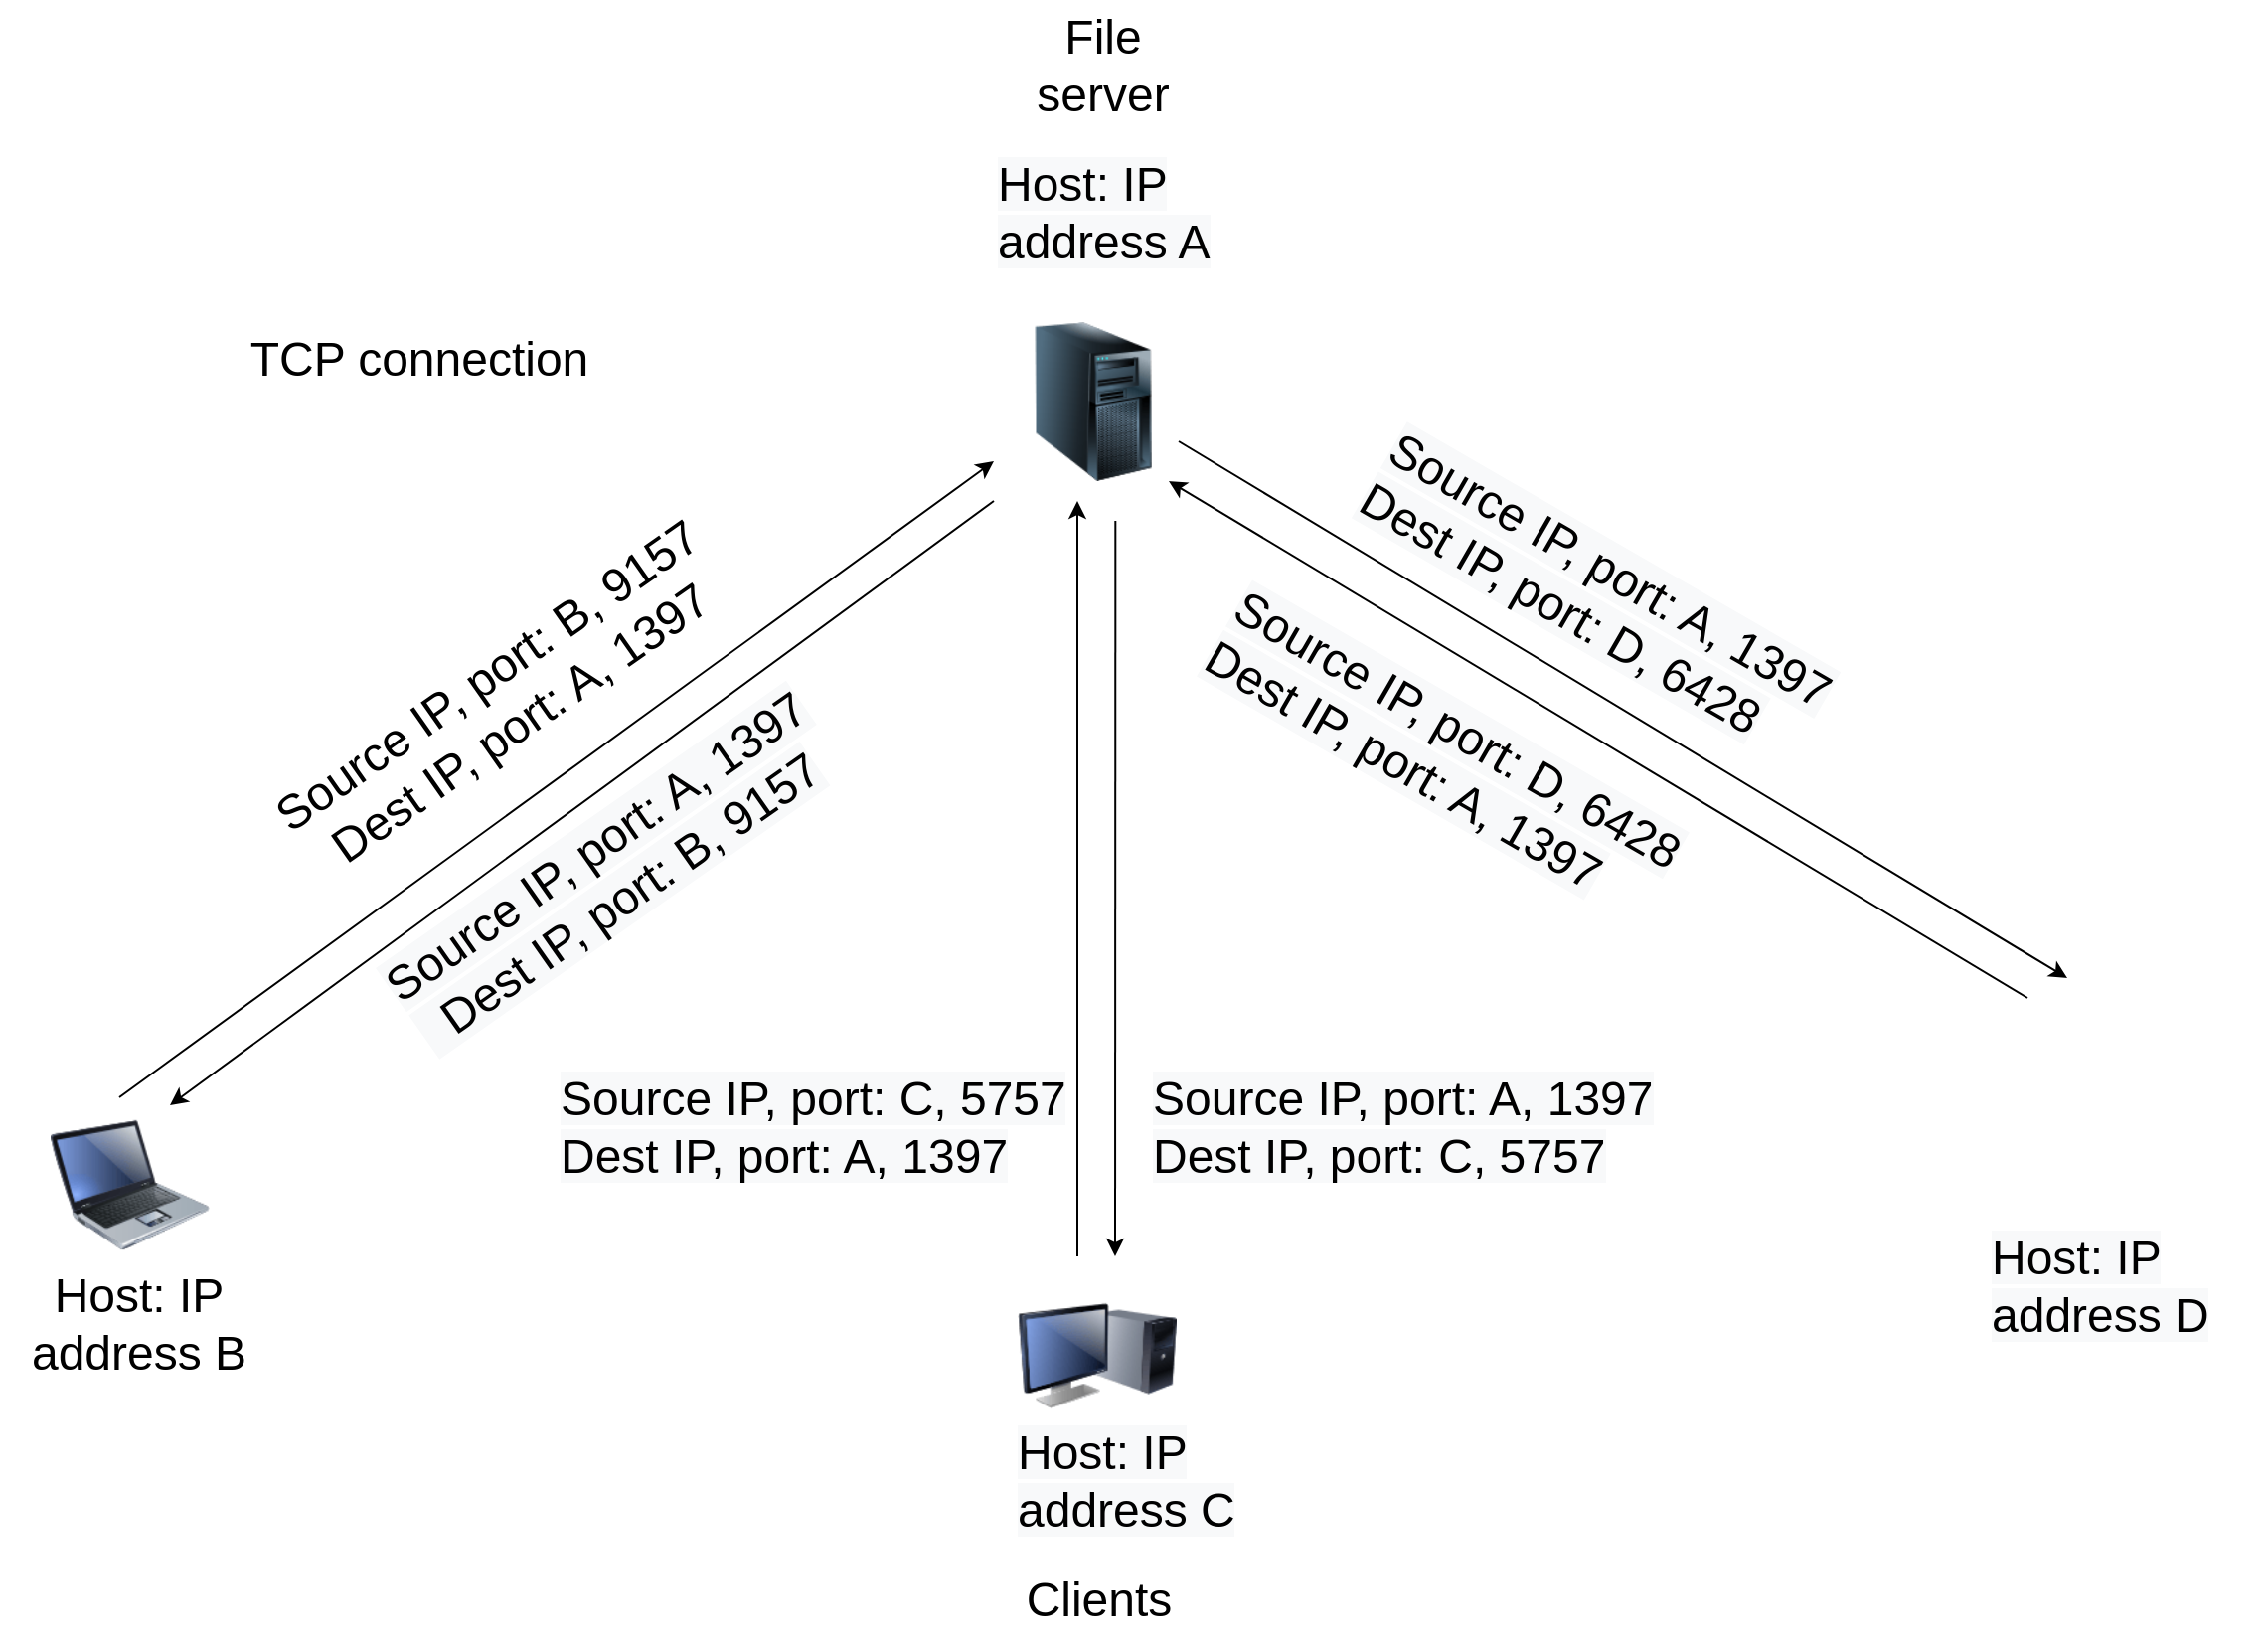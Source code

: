 <mxfile version="20.7.3" type="github" pages="5">
  <diagram name="client server architecture" id="822b0af5-4adb-64df-f703-e8dfc1f81529">
    <mxGraphModel dx="1050" dy="-309" grid="1" gridSize="10" guides="1" tooltips="1" connect="1" arrows="1" fold="1" page="1" pageScale="1" pageWidth="1100" pageHeight="850" background="none" math="0" shadow="0">
      <root>
        <mxCell id="0" />
        <mxCell id="1" parent="0" />
        <mxCell id="AwcQBpQKS7GPVbEw_jSh-1" value="" style="image;html=1;image=img/lib/clip_art/computers/Server_Tower_128x128.png" parent="1" vertex="1">
          <mxGeometry x="1059" y="1022" width="80" height="80" as="geometry" />
        </mxCell>
        <mxCell id="AwcQBpQKS7GPVbEw_jSh-5" value="" style="image;html=1;image=img/lib/clip_art/computers/Laptop_128x128.png" parent="1" vertex="1">
          <mxGeometry x="574.5" y="1416" width="80" height="80" as="geometry" />
        </mxCell>
        <mxCell id="AwcQBpQKS7GPVbEw_jSh-9" value="&lt;font style=&quot;font-size: 24px;&quot;&gt;File&lt;br&gt;server&lt;/font&gt;" style="text;html=1;strokeColor=none;fillColor=none;align=center;verticalAlign=middle;whiteSpace=wrap;rounded=0;" parent="1" vertex="1">
          <mxGeometry x="1059" y="860" width="90" height="65" as="geometry" />
        </mxCell>
        <mxCell id="AwcQBpQKS7GPVbEw_jSh-13" value="" style="endArrow=classic;html=1;rounded=0;fontSize=24;" parent="1" edge="1">
          <mxGeometry width="50" height="50" relative="1" as="geometry">
            <mxPoint x="609" y="1412" as="sourcePoint" />
            <mxPoint x="1049" y="1092" as="targetPoint" />
          </mxGeometry>
        </mxCell>
        <mxCell id="AwcQBpQKS7GPVbEw_jSh-14" value="Source IP, port: B, 9157&lt;br&gt;Dest IP, port: A, 1397" style="text;html=1;strokeColor=none;fillColor=none;align=center;verticalAlign=middle;whiteSpace=wrap;rounded=0;fontSize=24;rotation=-35;" parent="1" vertex="1">
          <mxGeometry x="654.5" y="1182" width="294.5" height="60" as="geometry" />
        </mxCell>
        <mxCell id="AwcQBpQKS7GPVbEw_jSh-15" value="Host: IP&lt;br&gt;address B" style="text;html=1;strokeColor=none;fillColor=none;align=center;verticalAlign=middle;whiteSpace=wrap;rounded=0;fontSize=24;" parent="1" vertex="1">
          <mxGeometry x="549" y="1496" width="140" height="60" as="geometry" />
        </mxCell>
        <mxCell id="AwcQBpQKS7GPVbEw_jSh-18" value="&lt;span style=&quot;color: rgb(0, 0, 0); font-family: Helvetica; font-size: 24px; font-style: normal; font-variant-ligatures: normal; font-variant-caps: normal; font-weight: 400; letter-spacing: normal; orphans: 2; text-align: center; text-indent: 0px; text-transform: none; widows: 2; word-spacing: 0px; -webkit-text-stroke-width: 0px; background-color: rgb(248, 249, 250); text-decoration-thickness: initial; text-decoration-style: initial; text-decoration-color: initial; float: none; display: inline !important;&quot;&gt;Host: IP&lt;/span&gt;&lt;br style=&quot;color: rgb(0, 0, 0); font-family: Helvetica; font-size: 24px; font-style: normal; font-variant-ligatures: normal; font-variant-caps: normal; font-weight: 400; letter-spacing: normal; orphans: 2; text-align: center; text-indent: 0px; text-transform: none; widows: 2; word-spacing: 0px; -webkit-text-stroke-width: 0px; background-color: rgb(248, 249, 250); text-decoration-thickness: initial; text-decoration-style: initial; text-decoration-color: initial;&quot;&gt;&lt;span style=&quot;color: rgb(0, 0, 0); font-family: Helvetica; font-size: 24px; font-style: normal; font-variant-ligatures: normal; font-variant-caps: normal; font-weight: 400; letter-spacing: normal; orphans: 2; text-align: center; text-indent: 0px; text-transform: none; widows: 2; word-spacing: 0px; -webkit-text-stroke-width: 0px; background-color: rgb(248, 249, 250); text-decoration-thickness: initial; text-decoration-style: initial; text-decoration-color: initial; float: none; display: inline !important;&quot;&gt;address A&lt;/span&gt;" style="text;whiteSpace=wrap;html=1;fontSize=24;" parent="1" vertex="1">
          <mxGeometry x="1049" y="932" width="140" height="80" as="geometry" />
        </mxCell>
        <mxCell id="AwcQBpQKS7GPVbEw_jSh-20" value="Clients" style="text;html=1;strokeColor=none;fillColor=none;align=center;verticalAlign=middle;whiteSpace=wrap;rounded=0;fontSize=24;" parent="1" vertex="1">
          <mxGeometry x="1062" y="1640" width="80" height="50" as="geometry" />
        </mxCell>
        <mxCell id="AwcQBpQKS7GPVbEw_jSh-22" value="" style="endArrow=classic;html=1;rounded=0;fontSize=24;entryX=0.75;entryY=0;entryDx=0;entryDy=0;" parent="1" target="AwcQBpQKS7GPVbEw_jSh-5" edge="1">
          <mxGeometry width="50" height="50" relative="1" as="geometry">
            <mxPoint x="1049" y="1112" as="sourcePoint" />
            <mxPoint x="659" y="1422" as="targetPoint" />
          </mxGeometry>
        </mxCell>
        <mxCell id="AwcQBpQKS7GPVbEw_jSh-23" value="&lt;span style=&quot;color: rgb(0, 0, 0); font-family: Helvetica; font-size: 24px; font-style: normal; font-variant-ligatures: normal; font-variant-caps: normal; font-weight: 400; letter-spacing: normal; orphans: 2; text-align: center; text-indent: 0px; text-transform: none; widows: 2; word-spacing: 0px; -webkit-text-stroke-width: 0px; background-color: rgb(248, 249, 250); text-decoration-thickness: initial; text-decoration-style: initial; text-decoration-color: initial; float: none; display: inline !important;&quot;&gt;Source IP, port: A, 1397&lt;/span&gt;&lt;br style=&quot;color: rgb(0, 0, 0); font-family: Helvetica; font-size: 24px; font-style: normal; font-variant-ligatures: normal; font-variant-caps: normal; font-weight: 400; letter-spacing: normal; orphans: 2; text-align: center; text-indent: 0px; text-transform: none; widows: 2; word-spacing: 0px; -webkit-text-stroke-width: 0px; background-color: rgb(248, 249, 250); text-decoration-thickness: initial; text-decoration-style: initial; text-decoration-color: initial;&quot;&gt;&lt;span style=&quot;color: rgb(0, 0, 0); font-family: Helvetica; font-size: 24px; font-style: normal; font-variant-ligatures: normal; font-variant-caps: normal; font-weight: 400; letter-spacing: normal; orphans: 2; text-align: center; text-indent: 0px; text-transform: none; widows: 2; word-spacing: 0px; -webkit-text-stroke-width: 0px; background-color: rgb(248, 249, 250); text-decoration-thickness: initial; text-decoration-style: initial; text-decoration-color: initial; float: none; display: inline !important;&quot;&gt;&amp;nbsp; Dest IP, port: B, 9157&lt;/span&gt;" style="text;whiteSpace=wrap;html=1;fontSize=24;rotation=-35;" parent="1" vertex="1">
          <mxGeometry x="729" y="1252" width="290" height="80" as="geometry" />
        </mxCell>
        <mxCell id="AwcQBpQKS7GPVbEw_jSh-25" value="" style="shape=image;html=1;verticalAlign=top;verticalLabelPosition=bottom;labelBackgroundColor=#ffffff;imageAspect=0;aspect=fixed;image=https://cdn0.iconfinder.com/data/icons/devices-42/512/android_phone-128.png" parent="1" vertex="1">
          <mxGeometry x="1550" y="1363" width="109" height="109" as="geometry" />
        </mxCell>
        <mxCell id="AwcQBpQKS7GPVbEw_jSh-27" value="&lt;span style=&quot;color: rgb(0, 0, 0); font-family: Helvetica; font-size: 24px; font-style: normal; font-variant-ligatures: normal; font-variant-caps: normal; font-weight: 400; letter-spacing: normal; orphans: 2; text-align: center; text-indent: 0px; text-transform: none; widows: 2; word-spacing: 0px; -webkit-text-stroke-width: 0px; background-color: rgb(248, 249, 250); text-decoration-thickness: initial; text-decoration-style: initial; text-decoration-color: initial; float: none; display: inline !important;&quot;&gt;Host: IP&lt;/span&gt;&lt;br style=&quot;color: rgb(0, 0, 0); font-family: Helvetica; font-size: 24px; font-style: normal; font-variant-ligatures: normal; font-variant-caps: normal; font-weight: 400; letter-spacing: normal; orphans: 2; text-align: center; text-indent: 0px; text-transform: none; widows: 2; word-spacing: 0px; -webkit-text-stroke-width: 0px; background-color: rgb(248, 249, 250); text-decoration-thickness: initial; text-decoration-style: initial; text-decoration-color: initial;&quot;&gt;&lt;span style=&quot;color: rgb(0, 0, 0); font-family: Helvetica; font-size: 24px; font-style: normal; font-variant-ligatures: normal; font-variant-caps: normal; font-weight: 400; letter-spacing: normal; orphans: 2; text-align: center; text-indent: 0px; text-transform: none; widows: 2; word-spacing: 0px; -webkit-text-stroke-width: 0px; background-color: rgb(248, 249, 250); text-decoration-thickness: initial; text-decoration-style: initial; text-decoration-color: initial; float: none; display: inline !important;&quot;&gt;address D&lt;/span&gt;" style="text;whiteSpace=wrap;html=1;fontSize=24;" parent="1" vertex="1">
          <mxGeometry x="1549" y="1472" width="140" height="80" as="geometry" />
        </mxCell>
        <mxCell id="AwcQBpQKS7GPVbEw_jSh-31" value="" style="endArrow=classic;html=1;rounded=0;fontSize=24;" parent="1" edge="1">
          <mxGeometry width="50" height="50" relative="1" as="geometry">
            <mxPoint x="1091" y="1492" as="sourcePoint" />
            <mxPoint x="1091" y="1112" as="targetPoint" />
          </mxGeometry>
        </mxCell>
        <mxCell id="AwcQBpQKS7GPVbEw_jSh-32" value="" style="endArrow=classic;html=1;rounded=0;fontSize=24;" parent="1" edge="1">
          <mxGeometry width="50" height="50" relative="1" as="geometry">
            <mxPoint x="1110.17" y="1122" as="sourcePoint" />
            <mxPoint x="1110" y="1492" as="targetPoint" />
          </mxGeometry>
        </mxCell>
        <mxCell id="AwcQBpQKS7GPVbEw_jSh-33" value="&lt;span style=&quot;color: rgb(0, 0, 0); font-family: Helvetica; font-size: 24px; font-style: normal; font-variant-ligatures: normal; font-variant-caps: normal; font-weight: 400; letter-spacing: normal; orphans: 2; text-align: center; text-indent: 0px; text-transform: none; widows: 2; word-spacing: 0px; -webkit-text-stroke-width: 0px; background-color: rgb(248, 249, 250); text-decoration-thickness: initial; text-decoration-style: initial; text-decoration-color: initial; float: none; display: inline !important;&quot;&gt;Source IP, port: C, 5757&lt;/span&gt;&lt;br style=&quot;color: rgb(0, 0, 0); font-family: Helvetica; font-size: 24px; font-style: normal; font-variant-ligatures: normal; font-variant-caps: normal; font-weight: 400; letter-spacing: normal; orphans: 2; text-align: center; text-indent: 0px; text-transform: none; widows: 2; word-spacing: 0px; -webkit-text-stroke-width: 0px; background-color: rgb(248, 249, 250); text-decoration-thickness: initial; text-decoration-style: initial; text-decoration-color: initial;&quot;&gt;&lt;span style=&quot;color: rgb(0, 0, 0); font-family: Helvetica; font-size: 24px; font-style: normal; font-variant-ligatures: normal; font-variant-caps: normal; font-weight: 400; letter-spacing: normal; orphans: 2; text-align: center; text-indent: 0px; text-transform: none; widows: 2; word-spacing: 0px; -webkit-text-stroke-width: 0px; background-color: rgb(248, 249, 250); text-decoration-thickness: initial; text-decoration-style: initial; text-decoration-color: initial; float: none; display: inline !important;&quot;&gt;Dest IP, port: A, 1397&lt;/span&gt;" style="text;whiteSpace=wrap;html=1;fontSize=24;" parent="1" vertex="1">
          <mxGeometry x="829" y="1392" width="290" height="80" as="geometry" />
        </mxCell>
        <mxCell id="AwcQBpQKS7GPVbEw_jSh-34" value="" style="image;html=1;image=img/lib/clip_art/computers/Monitor_Tower_128x128.png" parent="1" vertex="1">
          <mxGeometry x="1061" y="1502" width="80" height="80" as="geometry" />
        </mxCell>
        <mxCell id="AwcQBpQKS7GPVbEw_jSh-35" value="&lt;span style=&quot;color: rgb(0, 0, 0); font-family: Helvetica; font-size: 24px; font-style: normal; font-variant-ligatures: normal; font-variant-caps: normal; font-weight: 400; letter-spacing: normal; orphans: 2; text-align: center; text-indent: 0px; text-transform: none; widows: 2; word-spacing: 0px; -webkit-text-stroke-width: 0px; background-color: rgb(248, 249, 250); text-decoration-thickness: initial; text-decoration-style: initial; text-decoration-color: initial; float: none; display: inline !important;&quot;&gt;Host: IP&lt;/span&gt;&lt;br style=&quot;color: rgb(0, 0, 0); font-family: Helvetica; font-size: 24px; font-style: normal; font-variant-ligatures: normal; font-variant-caps: normal; font-weight: 400; letter-spacing: normal; orphans: 2; text-align: center; text-indent: 0px; text-transform: none; widows: 2; word-spacing: 0px; -webkit-text-stroke-width: 0px; background-color: rgb(248, 249, 250); text-decoration-thickness: initial; text-decoration-style: initial; text-decoration-color: initial;&quot;&gt;&lt;span style=&quot;color: rgb(0, 0, 0); font-family: Helvetica; font-size: 24px; font-style: normal; font-variant-ligatures: normal; font-variant-caps: normal; font-weight: 400; letter-spacing: normal; orphans: 2; text-align: center; text-indent: 0px; text-transform: none; widows: 2; word-spacing: 0px; -webkit-text-stroke-width: 0px; background-color: rgb(248, 249, 250); text-decoration-thickness: initial; text-decoration-style: initial; text-decoration-color: initial; float: none; display: inline !important;&quot;&gt;address C&lt;/span&gt;" style="text;whiteSpace=wrap;html=1;fontSize=24;" parent="1" vertex="1">
          <mxGeometry x="1059" y="1570" width="140" height="80" as="geometry" />
        </mxCell>
        <mxCell id="AwcQBpQKS7GPVbEw_jSh-36" value="&lt;span style=&quot;color: rgb(0, 0, 0); font-family: Helvetica; font-size: 24px; font-style: normal; font-variant-ligatures: normal; font-variant-caps: normal; font-weight: 400; letter-spacing: normal; orphans: 2; text-align: center; text-indent: 0px; text-transform: none; widows: 2; word-spacing: 0px; -webkit-text-stroke-width: 0px; background-color: rgb(248, 249, 250); text-decoration-thickness: initial; text-decoration-style: initial; text-decoration-color: initial; float: none; display: inline !important;&quot;&gt;Source IP, port: A, 1397&lt;/span&gt;&lt;br style=&quot;color: rgb(0, 0, 0); font-family: Helvetica; font-size: 24px; font-style: normal; font-variant-ligatures: normal; font-variant-caps: normal; font-weight: 400; letter-spacing: normal; orphans: 2; text-align: center; text-indent: 0px; text-transform: none; widows: 2; word-spacing: 0px; -webkit-text-stroke-width: 0px; background-color: rgb(248, 249, 250); text-decoration-thickness: initial; text-decoration-style: initial; text-decoration-color: initial;&quot;&gt;&lt;span style=&quot;color: rgb(0, 0, 0); font-family: Helvetica; font-size: 24px; font-style: normal; font-variant-ligatures: normal; font-variant-caps: normal; font-weight: 400; letter-spacing: normal; orphans: 2; text-align: center; text-indent: 0px; text-transform: none; widows: 2; word-spacing: 0px; -webkit-text-stroke-width: 0px; background-color: rgb(248, 249, 250); text-decoration-thickness: initial; text-decoration-style: initial; text-decoration-color: initial; float: none; display: inline !important;&quot;&gt;Dest IP, port: C, 5757&lt;/span&gt;" style="text;whiteSpace=wrap;html=1;fontSize=24;" parent="1" vertex="1">
          <mxGeometry x="1127" y="1392" width="290" height="80" as="geometry" />
        </mxCell>
        <mxCell id="AwcQBpQKS7GPVbEw_jSh-37" value="" style="endArrow=classic;html=1;rounded=0;fontSize=24;" parent="1" edge="1">
          <mxGeometry width="50" height="50" relative="1" as="geometry">
            <mxPoint x="1569" y="1362" as="sourcePoint" />
            <mxPoint x="1137" y="1102" as="targetPoint" />
          </mxGeometry>
        </mxCell>
        <mxCell id="AwcQBpQKS7GPVbEw_jSh-38" value="" style="endArrow=classic;html=1;rounded=0;fontSize=24;" parent="1" edge="1">
          <mxGeometry width="50" height="50" relative="1" as="geometry">
            <mxPoint x="1142" y="1082" as="sourcePoint" />
            <mxPoint x="1589" y="1352" as="targetPoint" />
          </mxGeometry>
        </mxCell>
        <mxCell id="AwcQBpQKS7GPVbEw_jSh-39" value="&lt;span style=&quot;color: rgb(0, 0, 0); font-family: Helvetica; font-size: 24px; font-style: normal; font-variant-ligatures: normal; font-variant-caps: normal; font-weight: 400; letter-spacing: normal; orphans: 2; text-indent: 0px; text-transform: none; widows: 2; word-spacing: 0px; -webkit-text-stroke-width: 0px; text-decoration-thickness: initial; text-decoration-style: initial; text-decoration-color: initial; text-align: center; background-color: rgb(248, 249, 250); float: none; display: inline !important;&quot;&gt;Source IP, port: D, 6428&lt;/span&gt;&lt;br style=&quot;color: rgb(0, 0, 0); font-family: Helvetica; font-size: 24px; font-style: normal; font-variant-ligatures: normal; font-variant-caps: normal; font-weight: 400; letter-spacing: normal; orphans: 2; text-indent: 0px; text-transform: none; widows: 2; word-spacing: 0px; -webkit-text-stroke-width: 0px; text-decoration-thickness: initial; text-decoration-style: initial; text-decoration-color: initial; text-align: center; background-color: rgb(248, 249, 250);&quot;&gt;&lt;span style=&quot;color: rgb(0, 0, 0); font-family: Helvetica; font-size: 24px; font-style: normal; font-variant-ligatures: normal; font-variant-caps: normal; font-weight: 400; letter-spacing: normal; orphans: 2; text-indent: 0px; text-transform: none; widows: 2; word-spacing: 0px; -webkit-text-stroke-width: 0px; text-decoration-thickness: initial; text-decoration-style: initial; text-decoration-color: initial; text-align: center; background-color: rgb(248, 249, 250); float: none; display: inline !important;&quot;&gt;Dest IP, port: A, 1397&lt;/span&gt;" style="text;whiteSpace=wrap;html=1;fontSize=24;rotation=30;" parent="1" vertex="1">
          <mxGeometry x="1142" y="1212" width="290" height="79.33" as="geometry" />
        </mxCell>
        <mxCell id="AwcQBpQKS7GPVbEw_jSh-40" value="&lt;span style=&quot;color: rgb(0, 0, 0); font-family: Helvetica; font-size: 24px; font-style: normal; font-variant-ligatures: normal; font-variant-caps: normal; font-weight: 400; letter-spacing: normal; orphans: 2; text-indent: 0px; text-transform: none; widows: 2; word-spacing: 0px; -webkit-text-stroke-width: 0px; text-decoration-thickness: initial; text-decoration-style: initial; text-decoration-color: initial; text-align: center; background-color: rgb(248, 249, 250); float: none; display: inline !important;&quot;&gt;Source IP, port: A, 1397&lt;/span&gt;&lt;br style=&quot;color: rgb(0, 0, 0); font-family: Helvetica; font-size: 24px; font-style: normal; font-variant-ligatures: normal; font-variant-caps: normal; font-weight: 400; letter-spacing: normal; orphans: 2; text-indent: 0px; text-transform: none; widows: 2; word-spacing: 0px; -webkit-text-stroke-width: 0px; text-decoration-thickness: initial; text-decoration-style: initial; text-decoration-color: initial; text-align: center; background-color: rgb(248, 249, 250);&quot;&gt;&lt;span style=&quot;color: rgb(0, 0, 0); font-family: Helvetica; font-size: 24px; font-style: normal; font-variant-ligatures: normal; font-variant-caps: normal; font-weight: 400; letter-spacing: normal; orphans: 2; text-indent: 0px; text-transform: none; widows: 2; word-spacing: 0px; -webkit-text-stroke-width: 0px; text-decoration-thickness: initial; text-decoration-style: initial; text-decoration-color: initial; text-align: center; background-color: rgb(248, 249, 250); float: none; display: inline !important;&quot;&gt;Dest IP, port: D, 6428&lt;/span&gt;" style="text;whiteSpace=wrap;html=1;fontSize=24;rotation=30;" parent="1" vertex="1">
          <mxGeometry x="1219" y="1132" width="290" height="80" as="geometry" />
        </mxCell>
        <mxCell id="AwcQBpQKS7GPVbEw_jSh-46" value="TCP connection" style="text;html=1;strokeColor=none;fillColor=none;align=center;verticalAlign=middle;whiteSpace=wrap;rounded=0;fontSize=24;" parent="1" vertex="1">
          <mxGeometry x="620" y="1012" width="280" height="57" as="geometry" />
        </mxCell>
      </root>
    </mxGraphModel>
  </diagram>
  <diagram id="yejDoy05T_WTSxbcO2Ch" name="main">
    <mxGraphModel dx="3137" dy="770" grid="1" gridSize="10" guides="1" tooltips="1" connect="1" arrows="1" fold="1" page="1" pageScale="1" pageWidth="827" pageHeight="1169" math="0" shadow="0">
      <root>
        <mxCell id="0" />
        <mxCell id="1" parent="0" />
        <mxCell id="-6Qd9hBJ-JfoRWG8CqMM-11" value="connect to server" style="rounded=0;whiteSpace=wrap;html=1;fontSize=22;" parent="1" vertex="1">
          <mxGeometry x="-1133" y="360" width="120" height="60" as="geometry" />
        </mxCell>
        <mxCell id="-6Qd9hBJ-JfoRWG8CqMM-12" value="" style="endArrow=classic;html=1;rounded=0;fontSize=22;exitX=0.5;exitY=1;exitDx=0;exitDy=0;entryX=0.5;entryY=0;entryDx=0;entryDy=0;" parent="1" source="-6Qd9hBJ-JfoRWG8CqMM-11" target="-6Qd9hBJ-JfoRWG8CqMM-31" edge="1">
          <mxGeometry width="50" height="50" relative="1" as="geometry">
            <mxPoint x="-1088" y="540" as="sourcePoint" />
            <mxPoint x="-1078" y="380" as="targetPoint" />
          </mxGeometry>
        </mxCell>
        <mxCell id="-6Qd9hBJ-JfoRWG8CqMM-16" value="" style="endArrow=classic;html=1;rounded=0;fontSize=22;exitX=0.5;exitY=1;exitDx=0;exitDy=0;entryX=0.5;entryY=0;entryDx=0;entryDy=0;" parent="1" source="-6Qd9hBJ-JfoRWG8CqMM-17" target="YQ8rqOIDBzv-mz20P3oR-1" edge="1">
          <mxGeometry width="50" height="50" relative="1" as="geometry">
            <mxPoint x="-1078" y="620" as="sourcePoint" />
            <mxPoint x="-1073" y="660" as="targetPoint" />
          </mxGeometry>
        </mxCell>
        <mxCell id="-6Qd9hBJ-JfoRWG8CqMM-17" value="acquire authorization" style="shape=process;whiteSpace=wrap;html=1;backgroundOutline=1;fontSize=22;" parent="1" vertex="1">
          <mxGeometry x="-1410" y="480" width="180" height="70" as="geometry" />
        </mxCell>
        <mxCell id="-6Qd9hBJ-JfoRWG8CqMM-20" value="fetch uploading plan" style="shape=process;whiteSpace=wrap;html=1;backgroundOutline=1;fontSize=22;" parent="1" vertex="1">
          <mxGeometry x="-802" y="635" width="190" height="80" as="geometry" />
        </mxCell>
        <mxCell id="-6Qd9hBJ-JfoRWG8CqMM-31" value="clientSocket" style="shape=parallelogram;perimeter=parallelogramPerimeter;whiteSpace=wrap;html=1;fixedSize=1;fontSize=22;" parent="1" vertex="1">
          <mxGeometry x="-1148" y="480" width="150" height="70" as="geometry" />
        </mxCell>
        <mxCell id="-6Qd9hBJ-JfoRWG8CqMM-40" value="ip, port" style="shape=parallelogram;perimeter=parallelogramPerimeter;whiteSpace=wrap;html=1;fixedSize=1;fontSize=22;" parent="1" vertex="1">
          <mxGeometry x="-1227" y="250" width="120" height="60" as="geometry" />
        </mxCell>
        <mxCell id="-6Qd9hBJ-JfoRWG8CqMM-41" value="&lt;span style=&quot;font-size: 22px;&quot;&gt;start&lt;/span&gt;" style="strokeWidth=2;html=1;shape=mxgraph.flowchart.start_1;whiteSpace=wrap;fontSize=22;" parent="1" vertex="1">
          <mxGeometry x="-1004" y="20" width="110" height="50" as="geometry" />
        </mxCell>
        <mxCell id="-6Qd9hBJ-JfoRWG8CqMM-42" value="" style="endArrow=classic;html=1;rounded=0;fontSize=22;exitX=0.5;exitY=1;exitDx=0;exitDy=0;exitPerimeter=0;entryX=0.512;entryY=0.108;entryDx=0;entryDy=0;entryPerimeter=0;" parent="1" source="-6Qd9hBJ-JfoRWG8CqMM-41" target="-6Qd9hBJ-JfoRWG8CqMM-43" edge="1">
          <mxGeometry width="50" height="50" relative="1" as="geometry">
            <mxPoint x="-58" y="-67" as="sourcePoint" />
            <mxPoint x="-1158" y="160" as="targetPoint" />
          </mxGeometry>
        </mxCell>
        <mxCell id="-6Qd9hBJ-JfoRWG8CqMM-43" value="Key commands, with parameters, server IP, port, id, file" style="html=1;strokeWidth=2;shape=manualInput;whiteSpace=wrap;rounded=1;size=26;arcSize=11;fontSize=22;" parent="1" vertex="1">
          <mxGeometry x="-1051" y="78" width="200" height="130" as="geometry" />
        </mxCell>
        <mxCell id="-6Qd9hBJ-JfoRWG8CqMM-44" value="" style="endArrow=classic;html=1;rounded=0;fontSize=22;entryX=1;entryY=0.5;entryDx=0;entryDy=0;exitX=-0.012;exitY=0.681;exitDx=0;exitDy=0;exitPerimeter=0;" parent="1" source="-6Qd9hBJ-JfoRWG8CqMM-43" target="-6Qd9hBJ-JfoRWG8CqMM-45" edge="1">
          <mxGeometry width="50" height="50" relative="1" as="geometry">
            <mxPoint x="-1148" y="190" as="sourcePoint" />
            <mxPoint x="-728" y="-27" as="targetPoint" />
          </mxGeometry>
        </mxCell>
        <mxCell id="-6Qd9hBJ-JfoRWG8CqMM-45" value="_argparse()" style="rounded=0;whiteSpace=wrap;html=1;fontSize=22;" parent="1" vertex="1">
          <mxGeometry x="-1227" y="136" width="120" height="60" as="geometry" />
        </mxCell>
        <mxCell id="-6Qd9hBJ-JfoRWG8CqMM-46" value="" style="endArrow=classic;html=1;rounded=0;fontSize=22;entryX=0.5;entryY=0;entryDx=0;entryDy=0;edgeStyle=orthogonalEdgeStyle;" parent="1" source="-6Qd9hBJ-JfoRWG8CqMM-45" target="-6Qd9hBJ-JfoRWG8CqMM-40" edge="1">
          <mxGeometry width="50" height="50" relative="1" as="geometry">
            <mxPoint x="-1288" y="200" as="sourcePoint" />
            <mxPoint x="-1068" y="150" as="targetPoint" />
          </mxGeometry>
        </mxCell>
        <mxCell id="-6Qd9hBJ-JfoRWG8CqMM-47" value="" style="endArrow=classic;html=1;rounded=0;fontSize=22;exitX=0.5;exitY=1;exitDx=0;exitDy=0;entryX=0.5;entryY=0;entryDx=0;entryDy=0;edgeStyle=orthogonalEdgeStyle;" parent="1" source="-6Qd9hBJ-JfoRWG8CqMM-40" target="-6Qd9hBJ-JfoRWG8CqMM-11" edge="1">
          <mxGeometry width="50" height="50" relative="1" as="geometry">
            <mxPoint x="-1378" y="250" as="sourcePoint" />
            <mxPoint x="-1068" y="110" as="targetPoint" />
            <Array as="points">
              <mxPoint x="-1167" y="340" />
              <mxPoint x="-1073" y="340" />
            </Array>
          </mxGeometry>
        </mxCell>
        <mxCell id="-6Qd9hBJ-JfoRWG8CqMM-50" value="file uploading" style="shape=process;whiteSpace=wrap;html=1;backgroundOutline=1;fontSize=22;" parent="1" vertex="1">
          <mxGeometry x="-451.5" y="330" width="220" height="81" as="geometry" />
        </mxCell>
        <mxCell id="-6Qd9hBJ-JfoRWG8CqMM-63" value="end" style="strokeWidth=2;html=1;shape=mxgraph.flowchart.terminator;whiteSpace=wrap;fontSize=22;" parent="1" vertex="1">
          <mxGeometry x="-832" y="840" width="100" height="40" as="geometry" />
        </mxCell>
        <mxCell id="eoaTedmNgXWOw_aE4vAn-12" value="" style="endArrow=classic;html=1;rounded=0;fontSize=22;exitX=0.5;exitY=0;exitDx=0;exitDy=0;entryX=0.5;entryY=1;entryDx=0;entryDy=0;entryPerimeter=0;edgeStyle=orthogonalEdgeStyle;" parent="1" source="-6Qd9hBJ-JfoRWG8CqMM-50" target="-6Qd9hBJ-JfoRWG8CqMM-63" edge="1">
          <mxGeometry width="50" height="50" relative="1" as="geometry">
            <mxPoint x="-402" y="280" as="sourcePoint" />
            <mxPoint x="-341.5" y="260" as="targetPoint" />
            <Array as="points">
              <mxPoint x="-341" y="280" />
              <mxPoint x="-110" y="280" />
              <mxPoint x="-110" y="910" />
              <mxPoint x="-782" y="910" />
            </Array>
          </mxGeometry>
        </mxCell>
        <mxCell id="YQ8rqOIDBzv-mz20P3oR-1" value="is right token?" style="rhombus;whiteSpace=wrap;html=1;fontSize=22;" parent="1" vertex="1">
          <mxGeometry x="-1377" y="630" width="110" height="90" as="geometry" />
        </mxCell>
        <mxCell id="oYvlfm-T1tRKNDpZ-ERh-2" value="right token" style="shape=parallelogram;perimeter=parallelogramPerimeter;whiteSpace=wrap;html=1;fixedSize=1;fontSize=22;" parent="1" vertex="1">
          <mxGeometry x="-1150" y="645" width="127" height="60" as="geometry" />
        </mxCell>
        <mxCell id="Ovo0ardWYibov8Grdef0-2" value="key, total_blocks,&amp;nbsp; max_packet_size" style="shape=parallelogram;perimeter=parallelogramPerimeter;whiteSpace=wrap;html=1;fixedSize=1;fontSize=22;" parent="1" vertex="1">
          <mxGeometry x="-461" y="480" width="240" height="70" as="geometry" />
        </mxCell>
        <mxCell id="Ovo0ardWYibov8Grdef0-3" value="contains key?" style="rhombus;whiteSpace=wrap;html=1;fontSize=22;" parent="1" vertex="1">
          <mxGeometry x="-408" y="634" width="133" height="80" as="geometry" />
        </mxCell>
        <mxCell id="Ovo0ardWYibov8Grdef0-4" value="" style="endArrow=classic;html=1;rounded=0;fontSize=22;entryX=0.5;entryY=1;entryDx=0;entryDy=0;exitX=0.5;exitY=0;exitDx=0;exitDy=0;" parent="1" source="Ovo0ardWYibov8Grdef0-3" target="Ovo0ardWYibov8Grdef0-2" edge="1">
          <mxGeometry width="50" height="50" relative="1" as="geometry">
            <mxPoint x="-482" y="550" as="sourcePoint" />
            <mxPoint x="-432" y="500" as="targetPoint" />
          </mxGeometry>
        </mxCell>
        <mxCell id="Ovo0ardWYibov8Grdef0-5" value="Yes" style="text;html=1;strokeColor=none;fillColor=none;align=center;verticalAlign=middle;whiteSpace=wrap;rounded=0;fontSize=22;" parent="1" vertex="1">
          <mxGeometry x="-347.5" y="591" width="60" height="30" as="geometry" />
        </mxCell>
        <mxCell id="ttjmdnBGzD6ecoWQYHYe-3" value="No" style="text;html=1;strokeColor=none;fillColor=none;align=center;verticalAlign=middle;whiteSpace=wrap;rounded=0;fontSize=22;" parent="1" vertex="1">
          <mxGeometry x="-1372" y="720" width="60" height="30" as="geometry" />
        </mxCell>
        <mxCell id="ttjmdnBGzD6ecoWQYHYe-4" value="No" style="text;html=1;strokeColor=none;fillColor=none;align=center;verticalAlign=middle;whiteSpace=wrap;rounded=0;fontSize=22;" parent="1" vertex="1">
          <mxGeometry x="-352" y="720" width="60" height="30" as="geometry" />
        </mxCell>
        <mxCell id="ttjmdnBGzD6ecoWQYHYe-12" value="&lt;span style=&quot;color: rgb(0, 0, 0); font-family: Helvetica; font-size: 22px; font-style: normal; font-variant-ligatures: normal; font-variant-caps: normal; font-weight: 400; letter-spacing: normal; orphans: 2; text-align: center; text-indent: 0px; text-transform: none; widows: 2; word-spacing: 0px; -webkit-text-stroke-width: 0px; background-color: rgb(248, 249, 250); text-decoration-thickness: initial; text-decoration-style: initial; text-decoration-color: initial; float: none; display: inline !important;&quot;&gt;Yes&lt;/span&gt;" style="text;whiteSpace=wrap;html=1;fontSize=22;" parent="1" vertex="1">
          <mxGeometry x="-1242" y="640" width="70" height="50" as="geometry" />
        </mxCell>
        <mxCell id="l5UMTd2hXtSKf6W3ow35-4" value="" style="endArrow=classic;html=1;rounded=0;fontSize=22;entryX=0.5;entryY=0;entryDx=0;entryDy=0;" parent="1" target="l5UMTd2hXtSKf6W3ow35-13" edge="1">
          <mxGeometry width="50" height="50" relative="1" as="geometry">
            <mxPoint x="-642" y="420" as="sourcePoint" />
            <mxPoint x="-643.0" y="491.8" as="targetPoint" />
          </mxGeometry>
        </mxCell>
        <mxCell id="l5UMTd2hXtSKf6W3ow35-7" value="" style="endArrow=classic;html=1;rounded=0;fontSize=22;exitX=0.5;exitY=1;exitDx=0;exitDy=0;entryX=0.5;entryY=0;entryDx=0;entryDy=0;" parent="1" source="l5UMTd2hXtSKf6W3ow35-15" target="l5UMTd2hXtSKf6W3ow35-12" edge="1">
          <mxGeometry width="50" height="50" relative="1" as="geometry">
            <mxPoint x="-817" y="420" as="sourcePoint" />
            <mxPoint x="-817" y="490" as="targetPoint" />
          </mxGeometry>
        </mxCell>
        <mxCell id="l5UMTd2hXtSKf6W3ow35-8" value="" style="endArrow=classic;html=1;rounded=0;fontSize=22;exitX=0.5;exitY=1;exitDx=0;exitDy=0;entryX=0.5;entryY=0;entryDx=0;entryDy=0;edgeStyle=orthogonalEdgeStyle;" parent="1" source="3j3Htk69wszxfPEUy7SM-2" target="l5UMTd2hXtSKf6W3ow35-15" edge="1">
          <mxGeometry width="50" height="50" relative="1" as="geometry">
            <mxPoint x="-742" y="280" as="sourcePoint" />
            <mxPoint x="-817" y="360" as="targetPoint" />
            <Array as="points">
              <mxPoint x="-742" y="330" />
              <mxPoint x="-822" y="330" />
            </Array>
          </mxGeometry>
        </mxCell>
        <mxCell id="l5UMTd2hXtSKf6W3ow35-10" value="" style="endArrow=classic;html=1;rounded=0;fontSize=22;exitX=1;exitY=0.5;exitDx=0;exitDy=0;" parent="1" source="YQ8rqOIDBzv-mz20P3oR-1" target="oYvlfm-T1tRKNDpZ-ERh-2" edge="1">
          <mxGeometry width="50" height="50" relative="1" as="geometry">
            <mxPoint x="-1022" y="800" as="sourcePoint" />
            <mxPoint x="-972" y="750" as="targetPoint" />
          </mxGeometry>
        </mxCell>
        <mxCell id="l5UMTd2hXtSKf6W3ow35-11" value="" style="endArrow=classic;html=1;rounded=0;fontSize=22;entryX=0;entryY=0.5;entryDx=0;entryDy=0;startArrow=none;exitX=1;exitY=0.5;exitDx=0;exitDy=0;" parent="1" source="oYvlfm-T1tRKNDpZ-ERh-2" target="-6Qd9hBJ-JfoRWG8CqMM-20" edge="1">
          <mxGeometry width="50" height="50" relative="1" as="geometry">
            <mxPoint x="-1000" y="675" as="sourcePoint" />
            <mxPoint x="-882" y="675" as="targetPoint" />
          </mxGeometry>
        </mxCell>
        <mxCell id="l5UMTd2hXtSKf6W3ow35-12" value="file_size" style="shape=parallelogram;perimeter=parallelogramPerimeter;whiteSpace=wrap;html=1;fixedSize=1;fontSize=22;" parent="1" vertex="1">
          <mxGeometry x="-882" y="490" width="120" height="60" as="geometry" />
        </mxCell>
        <mxCell id="l5UMTd2hXtSKf6W3ow35-13" value="binary_data" style="shape=parallelogram;perimeter=parallelogramPerimeter;whiteSpace=wrap;html=1;fixedSize=1;fontSize=22;" parent="1" vertex="1">
          <mxGeometry x="-710" y="495" width="140" height="55" as="geometry" />
        </mxCell>
        <mxCell id="l5UMTd2hXtSKf6W3ow35-14" value="convert to binary data" style="rounded=0;whiteSpace=wrap;html=1;fontSize=22;" parent="1" vertex="1">
          <mxGeometry x="-712" y="360" width="130" height="60" as="geometry" />
        </mxCell>
        <mxCell id="l5UMTd2hXtSKf6W3ow35-15" value="get file size" style="rounded=0;whiteSpace=wrap;html=1;fontSize=22;" parent="1" vertex="1">
          <mxGeometry x="-882" y="360" width="120" height="60" as="geometry" />
        </mxCell>
        <mxCell id="l5UMTd2hXtSKf6W3ow35-16" value="" style="endArrow=classic;html=1;rounded=0;fontSize=22;exitX=0.5;exitY=1;exitDx=0;exitDy=0;entryX=0.5;entryY=0;entryDx=0;entryDy=0;edgeStyle=orthogonalEdgeStyle;" parent="1" source="3j3Htk69wszxfPEUy7SM-2" target="l5UMTd2hXtSKf6W3ow35-14" edge="1">
          <mxGeometry width="50" height="50" relative="1" as="geometry">
            <mxPoint x="-742" y="280" as="sourcePoint" />
            <mxPoint x="-602" y="270" as="targetPoint" />
            <Array as="points">
              <mxPoint x="-742" y="330" />
              <mxPoint x="-647" y="330" />
            </Array>
          </mxGeometry>
        </mxCell>
        <mxCell id="l5UMTd2hXtSKf6W3ow35-17" value="" style="endArrow=classic;html=1;rounded=0;fontSize=22;exitX=1;exitY=0.5;exitDx=0;exitDy=0;entryX=0;entryY=0.5;entryDx=0;entryDy=0;edgeStyle=orthogonalEdgeStyle;" parent="1" source="-6Qd9hBJ-JfoRWG8CqMM-31" target="-6Qd9hBJ-JfoRWG8CqMM-20" edge="1">
          <mxGeometry width="50" height="50" relative="1" as="geometry">
            <mxPoint x="-982" y="610" as="sourcePoint" />
            <mxPoint x="-802" y="680" as="targetPoint" />
            <Array as="points">
              <mxPoint x="-902" y="515" />
              <mxPoint x="-902" y="600" />
              <mxPoint x="-822" y="600" />
              <mxPoint x="-822" y="675" />
            </Array>
          </mxGeometry>
        </mxCell>
        <mxCell id="l5UMTd2hXtSKf6W3ow35-18" value="" style="endArrow=classic;html=1;rounded=0;fontSize=22;exitX=0.5;exitY=1;exitDx=0;exitDy=0;entryX=0;entryY=0.5;entryDx=0;entryDy=0;edgeStyle=orthogonalEdgeStyle;" parent="1" source="l5UMTd2hXtSKf6W3ow35-12" target="-6Qd9hBJ-JfoRWG8CqMM-20" edge="1">
          <mxGeometry width="50" height="50" relative="1" as="geometry">
            <mxPoint x="-982" y="630" as="sourcePoint" />
            <mxPoint x="-932" y="580" as="targetPoint" />
          </mxGeometry>
        </mxCell>
        <mxCell id="l5UMTd2hXtSKf6W3ow35-20" value="" style="endArrow=classic;html=1;rounded=0;fontSize=22;exitX=1;exitY=0.5;exitDx=0;exitDy=0;entryX=0.5;entryY=1;entryDx=0;entryDy=0;edgeStyle=orthogonalEdgeStyle;" parent="1" source="l5UMTd2hXtSKf6W3ow35-13" target="-6Qd9hBJ-JfoRWG8CqMM-50" edge="1">
          <mxGeometry width="50" height="50" relative="1" as="geometry">
            <mxPoint x="-641" y="550" as="sourcePoint" />
            <mxPoint x="-492.0" y="640" as="targetPoint" />
            <Array as="points">
              <mxPoint x="-492" y="522" />
              <mxPoint x="-492" y="450" />
              <mxPoint x="-341" y="450" />
            </Array>
          </mxGeometry>
        </mxCell>
        <mxCell id="l5UMTd2hXtSKf6W3ow35-21" value="" style="endArrow=classic;html=1;rounded=0;fontSize=22;exitX=0.44;exitY=1;exitDx=0;exitDy=0;exitPerimeter=0;entryX=0.5;entryY=1;entryDx=0;entryDy=0;edgeStyle=orthogonalEdgeStyle;" parent="1" source="-6Qd9hBJ-JfoRWG8CqMM-31" target="-6Qd9hBJ-JfoRWG8CqMM-50" edge="1">
          <mxGeometry width="50" height="50" relative="1" as="geometry">
            <mxPoint x="-952" y="630" as="sourcePoint" />
            <mxPoint x="-312" y="430" as="targetPoint" />
            <Array as="points">
              <mxPoint x="-1080" y="600" />
              <mxPoint x="-992" y="600" />
              <mxPoint x="-992" y="770" />
              <mxPoint x="-162" y="770" />
              <mxPoint x="-162" y="450" />
              <mxPoint x="-341" y="450" />
            </Array>
          </mxGeometry>
        </mxCell>
        <mxCell id="l5UMTd2hXtSKf6W3ow35-22" value="" style="endArrow=classic;html=1;rounded=0;fontSize=22;entryX=0.5;entryY=1;entryDx=0;entryDy=0;exitX=0.5;exitY=0;exitDx=0;exitDy=0;" parent="1" source="Ovo0ardWYibov8Grdef0-2" target="-6Qd9hBJ-JfoRWG8CqMM-50" edge="1">
          <mxGeometry width="50" height="50" relative="1" as="geometry">
            <mxPoint x="-562" y="570" as="sourcePoint" />
            <mxPoint x="-512" y="520" as="targetPoint" />
          </mxGeometry>
        </mxCell>
        <mxCell id="l5UMTd2hXtSKf6W3ow35-23" value="" style="endArrow=classic;html=1;rounded=0;fontSize=22;exitX=0.5;exitY=1;exitDx=0;exitDy=0;entryX=0;entryY=0.5;entryDx=0;entryDy=0;entryPerimeter=0;edgeStyle=orthogonalEdgeStyle;" parent="1" source="YQ8rqOIDBzv-mz20P3oR-1" target="-6Qd9hBJ-JfoRWG8CqMM-63" edge="1">
          <mxGeometry width="50" height="50" relative="1" as="geometry">
            <mxPoint x="-912" y="770" as="sourcePoint" />
            <mxPoint x="-862" y="720" as="targetPoint" />
          </mxGeometry>
        </mxCell>
        <mxCell id="l5UMTd2hXtSKf6W3ow35-24" value="" style="endArrow=classic;html=1;rounded=0;fontSize=22;exitX=0.5;exitY=1;exitDx=0;exitDy=0;entryX=1;entryY=0.5;entryDx=0;entryDy=0;entryPerimeter=0;edgeStyle=orthogonalEdgeStyle;" parent="1" source="Ovo0ardWYibov8Grdef0-3" target="-6Qd9hBJ-JfoRWG8CqMM-63" edge="1">
          <mxGeometry width="50" height="50" relative="1" as="geometry">
            <mxPoint x="-472" y="860" as="sourcePoint" />
            <mxPoint x="-422" y="810" as="targetPoint" />
          </mxGeometry>
        </mxCell>
        <mxCell id="l5UMTd2hXtSKf6W3ow35-26" value="" style="endArrow=classic;html=1;rounded=0;fontSize=22;exitX=1;exitY=0.5;exitDx=0;exitDy=0;entryX=0;entryY=0.5;entryDx=0;entryDy=0;" parent="1" source="-6Qd9hBJ-JfoRWG8CqMM-20" target="Ovo0ardWYibov8Grdef0-3" edge="1">
          <mxGeometry width="50" height="50" relative="1" as="geometry">
            <mxPoint x="-562" y="710" as="sourcePoint" />
            <mxPoint x="-512" y="660" as="targetPoint" />
          </mxGeometry>
        </mxCell>
        <mxCell id="zaf0ZQmBkwLkJPaNS52M-1" value="" style="endArrow=classic;html=1;rounded=0;fontSize=22;entryX=1;entryY=0.5;entryDx=0;entryDy=0;exitX=0;exitY=0.5;exitDx=0;exitDy=0;" parent="1" source="-6Qd9hBJ-JfoRWG8CqMM-31" target="-6Qd9hBJ-JfoRWG8CqMM-17" edge="1">
          <mxGeometry width="50" height="50" relative="1" as="geometry">
            <mxPoint x="-1207" y="530" as="sourcePoint" />
            <mxPoint x="-1157" y="480" as="targetPoint" />
          </mxGeometry>
        </mxCell>
        <mxCell id="3j3Htk69wszxfPEUy7SM-1" value="file" style="shape=cylinder3;whiteSpace=wrap;html=1;boundedLbl=1;backgroundOutline=1;size=15;fontSize=22;" parent="1" vertex="1">
          <mxGeometry x="-772" y="110" width="60" height="80" as="geometry" />
        </mxCell>
        <mxCell id="3j3Htk69wszxfPEUy7SM-2" value="open file" style="rounded=1;whiteSpace=wrap;html=1;fontSize=22;" parent="1" vertex="1">
          <mxGeometry x="-802" y="240" width="120" height="60" as="geometry" />
        </mxCell>
        <mxCell id="3j3Htk69wszxfPEUy7SM-3" value="id" style="shape=parallelogram;perimeter=parallelogramPerimeter;whiteSpace=wrap;html=1;fixedSize=1;fontSize=22;" parent="1" vertex="1">
          <mxGeometry x="-1381" y="250" width="120" height="60" as="geometry" />
        </mxCell>
        <mxCell id="3j3Htk69wszxfPEUy7SM-4" value="file" style="shape=parallelogram;perimeter=parallelogramPerimeter;whiteSpace=wrap;html=1;fixedSize=1;fontSize=22;" parent="1" vertex="1">
          <mxGeometry x="-1077" y="250" width="120" height="60" as="geometry" />
        </mxCell>
        <mxCell id="3j3Htk69wszxfPEUy7SM-6" value="" style="endArrow=classic;html=1;rounded=0;fontSize=22;exitX=0.5;exitY=1;exitDx=0;exitDy=0;entryX=1;entryY=0.5;entryDx=0;entryDy=0;edgeStyle=orthogonalEdgeStyle;" parent="1" source="3j3Htk69wszxfPEUy7SM-3" target="-6Qd9hBJ-JfoRWG8CqMM-17" edge="1">
          <mxGeometry width="50" height="50" relative="1" as="geometry">
            <mxPoint x="-1337" y="420" as="sourcePoint" />
            <mxPoint x="-1287" y="370" as="targetPoint" />
            <Array as="points">
              <mxPoint x="-1321" y="395" />
              <mxPoint x="-1190" y="395" />
              <mxPoint x="-1190" y="515" />
            </Array>
          </mxGeometry>
        </mxCell>
        <mxCell id="3j3Htk69wszxfPEUy7SM-8" value="" style="endArrow=classic;html=1;rounded=0;fontSize=22;exitX=0.5;exitY=1;exitDx=0;exitDy=0;entryX=0.5;entryY=0;entryDx=0;entryDy=0;edgeStyle=orthogonalEdgeStyle;" parent="1" source="3j3Htk69wszxfPEUy7SM-4" target="3j3Htk69wszxfPEUy7SM-2" edge="1">
          <mxGeometry width="50" height="50" relative="1" as="geometry">
            <mxPoint x="-957" y="200" as="sourcePoint" />
            <mxPoint x="-907" y="150" as="targetPoint" />
            <Array as="points">
              <mxPoint x="-1017" y="320" />
              <mxPoint x="-879" y="320" />
              <mxPoint x="-879" y="220" />
              <mxPoint x="-742" y="220" />
            </Array>
          </mxGeometry>
        </mxCell>
        <mxCell id="3j3Htk69wszxfPEUy7SM-9" value="" style="endArrow=classic;html=1;rounded=0;fontSize=22;exitX=0.5;exitY=0;exitDx=0;exitDy=0;entryX=0.5;entryY=1;entryDx=0;entryDy=0;entryPerimeter=0;" parent="1" source="3j3Htk69wszxfPEUy7SM-2" target="3j3Htk69wszxfPEUy7SM-1" edge="1">
          <mxGeometry width="50" height="50" relative="1" as="geometry">
            <mxPoint x="-657" y="170" as="sourcePoint" />
            <mxPoint x="-607" y="120" as="targetPoint" />
          </mxGeometry>
        </mxCell>
        <mxCell id="3j3Htk69wszxfPEUy7SM-11" value="" style="endArrow=none;html=1;rounded=0;fontSize=22;entryX=0.5;entryY=0;entryDx=0;entryDy=0;edgeStyle=orthogonalEdgeStyle;" parent="1" edge="1">
          <mxGeometry width="50" height="50" relative="1" as="geometry">
            <mxPoint x="-1167.0" y="210.0" as="sourcePoint" />
            <mxPoint x="-1167.0" y="218.0" as="targetPoint" />
            <Array as="points" />
          </mxGeometry>
        </mxCell>
        <mxCell id="3j3Htk69wszxfPEUy7SM-20" value="" style="endArrow=classic;html=1;rounded=0;fontSize=22;exitX=0.5;exitY=1;exitDx=0;exitDy=0;entryX=0.5;entryY=0;entryDx=0;entryDy=0;edgeStyle=orthogonalEdgeStyle;" parent="1" source="-6Qd9hBJ-JfoRWG8CqMM-45" target="3j3Htk69wszxfPEUy7SM-3" edge="1">
          <mxGeometry width="50" height="50" relative="1" as="geometry">
            <mxPoint x="-1340" y="240" as="sourcePoint" />
            <mxPoint x="-1290" y="190" as="targetPoint" />
          </mxGeometry>
        </mxCell>
        <mxCell id="3j3Htk69wszxfPEUy7SM-21" value="" style="endArrow=classic;html=1;rounded=0;fontSize=22;exitX=0.5;exitY=1;exitDx=0;exitDy=0;entryX=0.5;entryY=0;entryDx=0;entryDy=0;edgeStyle=orthogonalEdgeStyle;" parent="1" source="-6Qd9hBJ-JfoRWG8CqMM-45" target="3j3Htk69wszxfPEUy7SM-4" edge="1">
          <mxGeometry width="50" height="50" relative="1" as="geometry">
            <mxPoint x="-1420" y="300" as="sourcePoint" />
            <mxPoint x="-1370" y="250" as="targetPoint" />
          </mxGeometry>
        </mxCell>
      </root>
    </mxGraphModel>
  </diagram>
  <diagram id="s8FdkKS_-ZYwBO41oHSb" name="acuqire authorization">
    <mxGraphModel dx="1050" dy="1710" grid="1" gridSize="10" guides="1" tooltips="1" connect="1" arrows="1" fold="1" page="1" pageScale="1" pageWidth="827" pageHeight="1169" math="0" shadow="0">
      <root>
        <mxCell id="0" />
        <mxCell id="1" parent="0" />
        <mxCell id="vs0AHVepLjFOD6Hri-eq-1" value="" style="endArrow=classic;html=1;rounded=0;fontSize=18;elbow=vertical;entryX=0.5;entryY=0;entryDx=0;entryDy=0;" parent="1" source="5nA7Y5ohjkwqtgAAo1Wv-15" target="5nA7Y5ohjkwqtgAAo1Wv-17" edge="1">
          <mxGeometry width="50" height="50" relative="1" as="geometry">
            <mxPoint x="169.5" y="90" as="sourcePoint" />
            <mxPoint x="170" y="150" as="targetPoint" />
          </mxGeometry>
        </mxCell>
        <mxCell id="5nA7Y5ohjkwqtgAAo1Wv-1" value="json_data" style="shape=parallelogram;perimeter=parallelogramPerimeter;whiteSpace=wrap;html=1;fixedSize=1;fontSize=18;" parent="1" vertex="1">
          <mxGeometry x="300" y="185" width="140" height="60" as="geometry" />
        </mxCell>
        <mxCell id="5nA7Y5ohjkwqtgAAo1Wv-2" value="" style="endArrow=classic;html=1;rounded=0;fontSize=18;" parent="1" source="5nA7Y5ohjkwqtgAAo1Wv-1" edge="1">
          <mxGeometry width="50" height="50" relative="1" as="geometry">
            <mxPoint x="370" y="270" as="sourcePoint" />
            <mxPoint x="370" y="290.711" as="targetPoint" />
          </mxGeometry>
        </mxCell>
        <mxCell id="5nA7Y5ohjkwqtgAAo1Wv-5" value="make packet" style="rounded=0;whiteSpace=wrap;html=1;fontSize=18;" parent="1" vertex="1">
          <mxGeometry x="310" y="290" width="120" height="60" as="geometry" />
        </mxCell>
        <mxCell id="5nA7Y5ohjkwqtgAAo1Wv-6" value="main" style="shape=process;whiteSpace=wrap;html=1;backgroundOutline=1;fontSize=18;" parent="1" vertex="1">
          <mxGeometry x="110" y="290" width="120" height="60" as="geometry" />
        </mxCell>
        <mxCell id="5nA7Y5ohjkwqtgAAo1Wv-7" value="" style="endArrow=classic;html=1;rounded=0;fontSize=18;exitX=0.5;exitY=1;exitDx=0;exitDy=0;entryX=0.571;entryY=0.02;entryDx=0;entryDy=0;entryPerimeter=0;" parent="1" source="5nA7Y5ohjkwqtgAAo1Wv-6" target="5nA7Y5ohjkwqtgAAo1Wv-10" edge="1">
          <mxGeometry width="50" height="50" relative="1" as="geometry">
            <mxPoint x="220" y="360" as="sourcePoint" />
            <mxPoint x="170" y="410" as="targetPoint" />
          </mxGeometry>
        </mxCell>
        <mxCell id="5nA7Y5ohjkwqtgAAo1Wv-8" value="" style="endArrow=classic;html=1;rounded=0;fontSize=18;exitX=0.5;exitY=1;exitDx=0;exitDy=0;" parent="1" source="5nA7Y5ohjkwqtgAAo1Wv-5" edge="1">
          <mxGeometry width="50" height="50" relative="1" as="geometry">
            <mxPoint x="380" y="460" as="sourcePoint" />
            <mxPoint x="370" y="410" as="targetPoint" />
          </mxGeometry>
        </mxCell>
        <mxCell id="5nA7Y5ohjkwqtgAAo1Wv-9" value="packet" style="shape=parallelogram;perimeter=parallelogramPerimeter;whiteSpace=wrap;html=1;fixedSize=1;fontSize=18;" parent="1" vertex="1">
          <mxGeometry x="310" y="410" width="120" height="60" as="geometry" />
        </mxCell>
        <mxCell id="5nA7Y5ohjkwqtgAAo1Wv-10" value="clientSocket" style="shape=parallelogram;perimeter=parallelogramPerimeter;whiteSpace=wrap;html=1;fixedSize=1;fontSize=18;" parent="1" vertex="1">
          <mxGeometry x="90" y="410" width="140" height="60" as="geometry" />
        </mxCell>
        <mxCell id="5nA7Y5ohjkwqtgAAo1Wv-11" value="send packet to server side" style="rounded=0;whiteSpace=wrap;html=1;fontSize=18;" parent="1" vertex="1">
          <mxGeometry x="210" y="540" width="120" height="60" as="geometry" />
        </mxCell>
        <mxCell id="5nA7Y5ohjkwqtgAAo1Wv-12" value="" style="endArrow=classic;html=1;rounded=0;fontSize=18;exitX=0.5;exitY=1;exitDx=0;exitDy=0;entryX=0.5;entryY=0;entryDx=0;entryDy=0;edgeStyle=orthogonalEdgeStyle;" parent="1" source="5nA7Y5ohjkwqtgAAo1Wv-10" target="5nA7Y5ohjkwqtgAAo1Wv-11" edge="1">
          <mxGeometry width="50" height="50" relative="1" as="geometry">
            <mxPoint x="230" y="530" as="sourcePoint" />
            <mxPoint x="280" y="480" as="targetPoint" />
          </mxGeometry>
        </mxCell>
        <mxCell id="5nA7Y5ohjkwqtgAAo1Wv-13" value="" style="endArrow=classic;html=1;rounded=0;fontSize=18;exitX=0.5;exitY=1;exitDx=0;exitDy=0;entryX=0.5;entryY=0;entryDx=0;entryDy=0;edgeStyle=orthogonalEdgeStyle;" parent="1" source="5nA7Y5ohjkwqtgAAo1Wv-9" target="5nA7Y5ohjkwqtgAAo1Wv-11" edge="1">
          <mxGeometry width="50" height="50" relative="1" as="geometry">
            <mxPoint x="390" y="550" as="sourcePoint" />
            <mxPoint x="440" y="500" as="targetPoint" />
          </mxGeometry>
        </mxCell>
        <mxCell id="5nA7Y5ohjkwqtgAAo1Wv-14" value="start" style="ellipse;whiteSpace=wrap;html=1;fontSize=18;" parent="1" vertex="1">
          <mxGeometry x="310" y="-115" width="120" height="50" as="geometry" />
        </mxCell>
        <mxCell id="5nA7Y5ohjkwqtgAAo1Wv-15" value="username" style="shape=parallelogram;perimeter=parallelogramPerimeter;whiteSpace=wrap;html=1;fixedSize=1;fontSize=18;" parent="1" vertex="1">
          <mxGeometry x="310" y="-20" width="120" height="60" as="geometry" />
        </mxCell>
        <mxCell id="5nA7Y5ohjkwqtgAAo1Wv-16" value="" style="endArrow=classic;html=1;rounded=0;fontSize=18;exitX=0.5;exitY=1;exitDx=0;exitDy=0;entryX=0.5;entryY=0;entryDx=0;entryDy=0;" parent="1" source="5nA7Y5ohjkwqtgAAo1Wv-14" target="5nA7Y5ohjkwqtgAAo1Wv-15" edge="1">
          <mxGeometry width="50" height="50" relative="1" as="geometry">
            <mxPoint x="300" y="160" as="sourcePoint" />
            <mxPoint x="170" y="30" as="targetPoint" />
          </mxGeometry>
        </mxCell>
        <mxCell id="5nA7Y5ohjkwqtgAAo1Wv-17" value="make json_data in dictionary form" style="rounded=0;whiteSpace=wrap;html=1;fontSize=18;" parent="1" vertex="1">
          <mxGeometry x="297.5" y="80" width="145" height="65" as="geometry" />
        </mxCell>
        <mxCell id="5nA7Y5ohjkwqtgAAo1Wv-18" value="" style="endArrow=classic;html=1;rounded=0;fontSize=18;exitX=0.5;exitY=1;exitDx=0;exitDy=0;entryX=0.5;entryY=0;entryDx=0;entryDy=0;" parent="1" source="5nA7Y5ohjkwqtgAAo1Wv-17" target="5nA7Y5ohjkwqtgAAo1Wv-1" edge="1">
          <mxGeometry width="50" height="50" relative="1" as="geometry">
            <mxPoint x="260" y="180" as="sourcePoint" />
            <mxPoint x="310" y="130" as="targetPoint" />
          </mxGeometry>
        </mxCell>
        <mxCell id="4RbUdH4ijoUuBF44d2Hl-1" value="" style="endArrow=classic;html=1;rounded=0;fontSize=18;exitX=1;exitY=0.5;exitDx=0;exitDy=0;entryX=0;entryY=0.5;entryDx=0;entryDy=0;" parent="1" source="5nA7Y5ohjkwqtgAAo1Wv-11" target="4RbUdH4ijoUuBF44d2Hl-2" edge="1">
          <mxGeometry width="50" height="50" relative="1" as="geometry">
            <mxPoint x="470" y="550" as="sourcePoint" />
            <mxPoint x="540" y="570" as="targetPoint" />
          </mxGeometry>
        </mxCell>
        <mxCell id="4RbUdH4ijoUuBF44d2Hl-2" value="get tcp packet from sever side" style="rounded=0;whiteSpace=wrap;html=1;fontSize=18;" parent="1" vertex="1">
          <mxGeometry x="685" y="540" width="130" height="60" as="geometry" />
        </mxCell>
        <mxCell id="4RbUdH4ijoUuBF44d2Hl-4" value="received_json_data" style="shape=parallelogram;perimeter=parallelogramPerimeter;whiteSpace=wrap;html=1;fixedSize=1;fontSize=18;" parent="1" vertex="1">
          <mxGeometry x="650" y="405" width="200" height="65" as="geometry" />
        </mxCell>
        <mxCell id="4RbUdH4ijoUuBF44d2Hl-5" value="" style="endArrow=classic;html=1;rounded=0;fontSize=18;exitX=0.5;exitY=0;exitDx=0;exitDy=0;entryX=0.5;entryY=1;entryDx=0;entryDy=0;" parent="1" source="4RbUdH4ijoUuBF44d2Hl-2" target="4RbUdH4ijoUuBF44d2Hl-4" edge="1">
          <mxGeometry width="50" height="50" relative="1" as="geometry">
            <mxPoint x="640" y="540" as="sourcePoint" />
            <mxPoint x="690" y="490" as="targetPoint" />
          </mxGeometry>
        </mxCell>
        <mxCell id="4RbUdH4ijoUuBF44d2Hl-6" value="contains FIELD_TOKEN?" style="rhombus;whiteSpace=wrap;html=1;fontSize=18;" parent="1" vertex="1">
          <mxGeometry x="650" y="270" width="200" height="90" as="geometry" />
        </mxCell>
        <mxCell id="4RbUdH4ijoUuBF44d2Hl-7" value="" style="endArrow=classic;html=1;rounded=0;fontSize=18;exitX=0.5;exitY=0;exitDx=0;exitDy=0;entryX=0.5;entryY=1;entryDx=0;entryDy=0;" parent="1" source="4RbUdH4ijoUuBF44d2Hl-4" target="4RbUdH4ijoUuBF44d2Hl-6" edge="1">
          <mxGeometry width="50" height="50" relative="1" as="geometry">
            <mxPoint x="680" y="400" as="sourcePoint" />
            <mxPoint x="730" y="350" as="targetPoint" />
          </mxGeometry>
        </mxCell>
        <mxCell id="4RbUdH4ijoUuBF44d2Hl-8" value="" style="endArrow=classic;html=1;rounded=0;fontSize=18;exitX=0;exitY=0.5;exitDx=0;exitDy=0;edgeStyle=orthogonalEdgeStyle;entryX=0.5;entryY=1;entryDx=0;entryDy=0;entryPerimeter=0;" parent="1" source="4RbUdH4ijoUuBF44d2Hl-6" target="4RbUdH4ijoUuBF44d2Hl-10" edge="1">
          <mxGeometry width="50" height="50" relative="1" as="geometry">
            <mxPoint x="510" y="330" as="sourcePoint" />
            <mxPoint x="600" y="240" as="targetPoint" />
            <Array as="points">
              <mxPoint x="540" y="315" />
            </Array>
          </mxGeometry>
        </mxCell>
        <mxCell id="4RbUdH4ijoUuBF44d2Hl-10" value="&quot;Fail to get token&quot;" style="strokeWidth=2;html=1;shape=mxgraph.flowchart.display;whiteSpace=wrap;fontSize=18;" parent="1" vertex="1">
          <mxGeometry x="480" y="180" width="120" height="70" as="geometry" />
        </mxCell>
        <mxCell id="F0afI82ot8t4eyHYKiDZ-4" value="No" style="text;html=1;strokeColor=none;fillColor=none;align=center;verticalAlign=middle;whiteSpace=wrap;rounded=0;fontSize=18;" parent="1" vertex="1">
          <mxGeometry x="560" y="290" width="60" height="30" as="geometry" />
        </mxCell>
        <mxCell id="F0afI82ot8t4eyHYKiDZ-5" value="" style="endArrow=classic;html=1;rounded=0;fontSize=18;exitX=1;exitY=0.5;exitDx=0;exitDy=0;entryX=0.5;entryY=1;entryDx=0;entryDy=0;edgeStyle=orthogonalEdgeStyle;" parent="1" source="4RbUdH4ijoUuBF44d2Hl-6" target="F0afI82ot8t4eyHYKiDZ-8" edge="1">
          <mxGeometry width="50" height="50" relative="1" as="geometry">
            <mxPoint x="745" y="320" as="sourcePoint" />
            <mxPoint x="795" y="270" as="targetPoint" />
          </mxGeometry>
        </mxCell>
        <mxCell id="F0afI82ot8t4eyHYKiDZ-7" value="" style="endArrow=classic;html=1;rounded=0;fontSize=18;exitX=0;exitY=0.5;exitDx=0;exitDy=0;entryX=1;entryY=0.5;entryDx=0;entryDy=0;entryPerimeter=0;" parent="1" source="F0afI82ot8t4eyHYKiDZ-8" target="F0afI82ot8t4eyHYKiDZ-9" edge="1">
          <mxGeometry width="50" height="50" relative="1" as="geometry">
            <mxPoint x="800" y="120" as="sourcePoint" />
            <mxPoint x="850" y="70" as="targetPoint" />
          </mxGeometry>
        </mxCell>
        <mxCell id="F0afI82ot8t4eyHYKiDZ-8" value="is token correct?" style="rhombus;whiteSpace=wrap;html=1;fontSize=18;" parent="1" vertex="1">
          <mxGeometry x="850" y="170" width="130" height="80" as="geometry" />
        </mxCell>
        <mxCell id="F0afI82ot8t4eyHYKiDZ-9" value="&quot;Tolen is incorrect&quot;" style="strokeWidth=2;html=1;shape=mxgraph.flowchart.display;whiteSpace=wrap;fontSize=18;" parent="1" vertex="1">
          <mxGeometry x="655" y="175" width="130" height="70" as="geometry" />
        </mxCell>
        <mxCell id="F0afI82ot8t4eyHYKiDZ-10" value="Yes" style="text;html=1;strokeColor=none;fillColor=none;align=center;verticalAlign=middle;whiteSpace=wrap;rounded=0;fontSize=18;" parent="1" vertex="1">
          <mxGeometry x="850" y="290" width="60" height="30" as="geometry" />
        </mxCell>
        <mxCell id="F0afI82ot8t4eyHYKiDZ-15" value="" style="endArrow=classic;html=1;rounded=0;fontSize=18;exitX=0.5;exitY=0;exitDx=0;exitDy=0;entryX=0.5;entryY=1;entryDx=0;entryDy=0;edgeStyle=orthogonalEdgeStyle;" parent="1" source="F0afI82ot8t4eyHYKiDZ-8" target="F0afI82ot8t4eyHYKiDZ-17" edge="1">
          <mxGeometry width="50" height="50" relative="1" as="geometry">
            <mxPoint x="920" y="120" as="sourcePoint" />
            <mxPoint x="920" y="70" as="targetPoint" />
          </mxGeometry>
        </mxCell>
        <mxCell id="F0afI82ot8t4eyHYKiDZ-17" value="get checked token" style="rounded=0;whiteSpace=wrap;html=1;fontSize=18;" parent="1" vertex="1">
          <mxGeometry x="855" y="70" width="120" height="60" as="geometry" />
        </mxCell>
        <mxCell id="F0afI82ot8t4eyHYKiDZ-18" value="main" style="shape=process;whiteSpace=wrap;html=1;backgroundOutline=1;fontSize=18;" parent="1" vertex="1">
          <mxGeometry x="660" y="-30" width="120" height="60" as="geometry" />
        </mxCell>
        <mxCell id="F0afI82ot8t4eyHYKiDZ-19" value="checked_token" style="shape=parallelogram;perimeter=parallelogramPerimeter;whiteSpace=wrap;html=1;fixedSize=1;fontSize=18;" parent="1" vertex="1">
          <mxGeometry x="839" y="-35" width="150" height="70" as="geometry" />
        </mxCell>
        <mxCell id="F0afI82ot8t4eyHYKiDZ-20" value="" style="endArrow=classic;html=1;rounded=0;fontSize=18;exitX=0.5;exitY=0;exitDx=0;exitDy=0;" parent="1" source="F0afI82ot8t4eyHYKiDZ-17" target="F0afI82ot8t4eyHYKiDZ-19" edge="1">
          <mxGeometry width="50" height="50" relative="1" as="geometry">
            <mxPoint x="780" y="40" as="sourcePoint" />
            <mxPoint x="830" y="-10" as="targetPoint" />
          </mxGeometry>
        </mxCell>
        <mxCell id="F0afI82ot8t4eyHYKiDZ-21" value="" style="endArrow=classic;html=1;rounded=0;fontSize=18;exitX=0;exitY=0.5;exitDx=0;exitDy=0;entryX=1;entryY=0.5;entryDx=0;entryDy=0;" parent="1" source="F0afI82ot8t4eyHYKiDZ-19" target="F0afI82ot8t4eyHYKiDZ-18" edge="1">
          <mxGeometry width="50" height="50" relative="1" as="geometry">
            <mxPoint x="720" y="-130" as="sourcePoint" />
            <mxPoint x="770" y="-180" as="targetPoint" />
          </mxGeometry>
        </mxCell>
        <mxCell id="F0afI82ot8t4eyHYKiDZ-22" value="Yes" style="text;html=1;strokeColor=none;fillColor=none;align=center;verticalAlign=middle;whiteSpace=wrap;rounded=0;fontSize=18;" parent="1" vertex="1">
          <mxGeometry x="910" y="140" width="60" height="30" as="geometry" />
        </mxCell>
        <mxCell id="F0afI82ot8t4eyHYKiDZ-23" value="No" style="text;html=1;strokeColor=none;fillColor=none;align=center;verticalAlign=middle;whiteSpace=wrap;rounded=0;fontSize=18;" parent="1" vertex="1">
          <mxGeometry x="790" y="185" width="60" height="30" as="geometry" />
        </mxCell>
        <mxCell id="F0afI82ot8t4eyHYKiDZ-25" value="end" style="strokeWidth=2;html=1;shape=mxgraph.flowchart.terminator;whiteSpace=wrap;fontSize=18;" parent="1" vertex="1">
          <mxGeometry x="670" y="-110" width="100" height="40" as="geometry" />
        </mxCell>
        <mxCell id="F0afI82ot8t4eyHYKiDZ-26" value="" style="endArrow=classic;html=1;rounded=0;fontSize=18;exitX=0.5;exitY=0;exitDx=0;exitDy=0;entryX=0.5;entryY=1;entryDx=0;entryDy=0;entryPerimeter=0;" parent="1" source="F0afI82ot8t4eyHYKiDZ-18" target="F0afI82ot8t4eyHYKiDZ-25" edge="1">
          <mxGeometry width="50" height="50" relative="1" as="geometry">
            <mxPoint x="510" y="-30" as="sourcePoint" />
            <mxPoint x="560" y="-80" as="targetPoint" />
          </mxGeometry>
        </mxCell>
        <mxCell id="AzJyOox_Aek7EbDCYvm7-1" value="False" style="shape=parallelogram;perimeter=parallelogramPerimeter;whiteSpace=wrap;html=1;fixedSize=1;fontSize=18;" parent="1" vertex="1">
          <mxGeometry x="660" y="70" width="120" height="60" as="geometry" />
        </mxCell>
        <mxCell id="AzJyOox_Aek7EbDCYvm7-3" value="" style="endArrow=classic;html=1;rounded=0;fontSize=18;exitX=0.5;exitY=0;exitDx=0;exitDy=0;exitPerimeter=0;entryX=0.5;entryY=1;entryDx=0;entryDy=0;edgeStyle=orthogonalEdgeStyle;" parent="1" source="4RbUdH4ijoUuBF44d2Hl-10" target="AzJyOox_Aek7EbDCYvm7-1" edge="1">
          <mxGeometry width="50" height="50" relative="1" as="geometry">
            <mxPoint x="520" y="130" as="sourcePoint" />
            <mxPoint x="570" y="80" as="targetPoint" />
          </mxGeometry>
        </mxCell>
        <mxCell id="AzJyOox_Aek7EbDCYvm7-4" value="" style="endArrow=classic;html=1;rounded=0;fontSize=18;exitX=0.5;exitY=0;exitDx=0;exitDy=0;exitPerimeter=0;entryX=0.5;entryY=1;entryDx=0;entryDy=0;" parent="1" source="F0afI82ot8t4eyHYKiDZ-9" target="AzJyOox_Aek7EbDCYvm7-1" edge="1">
          <mxGeometry width="50" height="50" relative="1" as="geometry">
            <mxPoint x="600" y="260" as="sourcePoint" />
            <mxPoint x="720" y="130" as="targetPoint" />
          </mxGeometry>
        </mxCell>
        <mxCell id="AzJyOox_Aek7EbDCYvm7-6" value="" style="endArrow=classic;html=1;rounded=0;fontSize=18;exitX=0.5;exitY=0;exitDx=0;exitDy=0;entryX=0.5;entryY=1;entryDx=0;entryDy=0;" parent="1" source="AzJyOox_Aek7EbDCYvm7-1" target="F0afI82ot8t4eyHYKiDZ-18" edge="1">
          <mxGeometry width="50" height="50" relative="1" as="geometry">
            <mxPoint x="490" as="sourcePoint" />
            <mxPoint x="540" y="-50" as="targetPoint" />
          </mxGeometry>
        </mxCell>
        <mxCell id="4IVgC1ICDcR-yaEEelzb-1" value="" style="endArrow=classic;html=1;rounded=0;fontSize=18;exitX=0.5;exitY=1;exitDx=0;exitDy=0;entryX=0;entryY=0.5;entryDx=0;entryDy=0;edgeStyle=orthogonalEdgeStyle;" parent="1" source="5nA7Y5ohjkwqtgAAo1Wv-6" target="5nA7Y5ohjkwqtgAAo1Wv-15" edge="1">
          <mxGeometry width="50" height="50" relative="1" as="geometry">
            <mxPoint x="130" y="230" as="sourcePoint" />
            <mxPoint x="180" y="70" as="targetPoint" />
            <Array as="points">
              <mxPoint x="170" y="380" />
              <mxPoint x="260" y="380" />
              <mxPoint x="260" y="10" />
            </Array>
          </mxGeometry>
        </mxCell>
        <mxCell id="ygoTwtQVxbRjww5B7zJL-1" value="" style="endArrow=classic;html=1;rounded=0;fontSize=18;entryX=0.5;entryY=1;entryDx=0;entryDy=0;entryPerimeter=0;exitX=0.5;exitY=0;exitDx=0;exitDy=0;" parent="1" source="F0afI82ot8t4eyHYKiDZ-19" target="ygoTwtQVxbRjww5B7zJL-2" edge="1">
          <mxGeometry width="50" height="50" relative="1" as="geometry">
            <mxPoint x="810" y="-40" as="sourcePoint" />
            <mxPoint x="860" y="-90" as="targetPoint" />
          </mxGeometry>
        </mxCell>
        <mxCell id="ygoTwtQVxbRjww5B7zJL-2" value="display" style="strokeWidth=2;html=1;shape=mxgraph.flowchart.display;whiteSpace=wrap;fontSize=18;" parent="1" vertex="1">
          <mxGeometry x="864" y="-115" width="100" height="50" as="geometry" />
        </mxCell>
      </root>
    </mxGraphModel>
  </diagram>
  <diagram id="fsL2LG9xsd5c8nXXa-no" name="fetch uploading plan">
    <mxGraphModel dx="1038" dy="483" grid="1" gridSize="10" guides="1" tooltips="1" connect="1" arrows="1" fold="1" page="1" pageScale="1" pageWidth="827" pageHeight="1169" math="0" shadow="0">
      <root>
        <mxCell id="0" />
        <mxCell id="1" parent="0" />
        <mxCell id="KXyTARv3bd8J9leRmV-G-1" value="start" style="ellipse;whiteSpace=wrap;html=1;fontSize=18;" parent="1" vertex="1">
          <mxGeometry x="189" y="60" width="120" height="50" as="geometry" />
        </mxCell>
        <mxCell id="r7WoOYZ-JSda7CAHhZQG-1" value="" style="endArrow=classic;html=1;rounded=0;fontSize=18;exitX=0.5;exitY=1;exitDx=0;exitDy=0;entryX=0.5;entryY=0;entryDx=0;entryDy=0;" parent="1" source="KXyTARv3bd8J9leRmV-G-1" target="lYxE_KjOH6ucg65rWOpo-2" edge="1">
          <mxGeometry width="50" height="50" relative="1" as="geometry">
            <mxPoint x="190" y="210" as="sourcePoint" />
            <mxPoint x="250" y="160" as="targetPoint" />
          </mxGeometry>
        </mxCell>
        <mxCell id="lYxE_KjOH6ucg65rWOpo-1" value="main" style="shape=process;whiteSpace=wrap;html=1;backgroundOutline=1;fontSize=18;" parent="1" vertex="1">
          <mxGeometry x="20" y="161" width="120" height="60" as="geometry" />
        </mxCell>
        <mxCell id="lYxE_KjOH6ucg65rWOpo-2" value="token, file_size" style="shape=parallelogram;perimeter=parallelogramPerimeter;whiteSpace=wrap;html=1;fixedSize=1;fontSize=18;" parent="1" vertex="1">
          <mxGeometry x="179" y="156" width="140" height="70" as="geometry" />
        </mxCell>
        <mxCell id="lYxE_KjOH6ucg65rWOpo-3" value="" style="endArrow=classic;html=1;rounded=0;fontSize=18;exitX=1;exitY=0.5;exitDx=0;exitDy=0;entryX=0;entryY=0.5;entryDx=0;entryDy=0;" parent="1" source="lYxE_KjOH6ucg65rWOpo-1" target="lYxE_KjOH6ucg65rWOpo-2" edge="1">
          <mxGeometry width="50" height="50" relative="1" as="geometry">
            <mxPoint x="100" y="130" as="sourcePoint" />
            <mxPoint x="150" y="80" as="targetPoint" />
          </mxGeometry>
        </mxCell>
        <mxCell id="lYxE_KjOH6ucg65rWOpo-4" value="" style="endArrow=classic;html=1;rounded=0;fontSize=18;exitX=0.5;exitY=1;exitDx=0;exitDy=0;entryX=0.5;entryY=0;entryDx=0;entryDy=0;" parent="1" source="lYxE_KjOH6ucg65rWOpo-2" target="lYxE_KjOH6ucg65rWOpo-5" edge="1">
          <mxGeometry width="50" height="50" relative="1" as="geometry">
            <mxPoint x="260" y="330" as="sourcePoint" />
            <mxPoint x="250" y="270" as="targetPoint" />
          </mxGeometry>
        </mxCell>
        <mxCell id="lYxE_KjOH6ucg65rWOpo-5" value="make json_data in dictionary form" style="rounded=0;whiteSpace=wrap;html=1;fontSize=18;" parent="1" vertex="1">
          <mxGeometry x="180" y="270" width="140" height="70" as="geometry" />
        </mxCell>
        <mxCell id="M_jtrBnHkbyMmADLlw9q-1" value="" style="endArrow=classic;html=1;rounded=0;fontSize=18;exitX=0.5;exitY=1;exitDx=0;exitDy=0;entryX=0.5;entryY=0;entryDx=0;entryDy=0;" parent="1" source="lYxE_KjOH6ucg65rWOpo-5" target="M_jtrBnHkbyMmADLlw9q-3" edge="1">
          <mxGeometry width="50" height="50" relative="1" as="geometry">
            <mxPoint x="240" y="350" as="sourcePoint" />
            <mxPoint x="250" y="400" as="targetPoint" />
          </mxGeometry>
        </mxCell>
        <mxCell id="M_jtrBnHkbyMmADLlw9q-3" value="json_data" style="shape=parallelogram;perimeter=parallelogramPerimeter;whiteSpace=wrap;html=1;fixedSize=1;fontSize=18;" parent="1" vertex="1">
          <mxGeometry x="172.5" y="380" width="155" height="60" as="geometry" />
        </mxCell>
        <mxCell id="t1VJT6TRiRiGFEHo18Yv-1" value="" style="endArrow=classic;html=1;rounded=0;fontSize=18;exitX=0.5;exitY=1;exitDx=0;exitDy=0;entryX=0.5;entryY=0;entryDx=0;entryDy=0;" parent="1" source="M_jtrBnHkbyMmADLlw9q-3" target="vVEvf7zGMi97AZAIco2q-1" edge="1">
          <mxGeometry width="50" height="50" relative="1" as="geometry">
            <mxPoint x="248.5" y="460" as="sourcePoint" />
            <mxPoint x="248.5" y="510" as="targetPoint" />
          </mxGeometry>
        </mxCell>
        <mxCell id="vVEvf7zGMi97AZAIco2q-1" value="make packet" style="rounded=0;whiteSpace=wrap;html=1;fontSize=18;" parent="1" vertex="1">
          <mxGeometry x="190" y="490" width="120" height="60" as="geometry" />
        </mxCell>
        <mxCell id="vVEvf7zGMi97AZAIco2q-2" value="packet" style="shape=parallelogram;perimeter=parallelogramPerimeter;whiteSpace=wrap;html=1;fixedSize=1;fontSize=18;" parent="1" vertex="1">
          <mxGeometry x="190" y="590" width="120" height="60" as="geometry" />
        </mxCell>
        <mxCell id="vVEvf7zGMi97AZAIco2q-3" value="" style="endArrow=classic;html=1;rounded=0;fontSize=18;exitX=0.5;exitY=1;exitDx=0;exitDy=0;entryX=0.5;entryY=0;entryDx=0;entryDy=0;" parent="1" source="lYxE_KjOH6ucg65rWOpo-1" target="vVEvf7zGMi97AZAIco2q-4" edge="1">
          <mxGeometry width="50" height="50" relative="1" as="geometry">
            <mxPoint x="90" y="390" as="sourcePoint" />
            <mxPoint x="80" y="480" as="targetPoint" />
          </mxGeometry>
        </mxCell>
        <mxCell id="vVEvf7zGMi97AZAIco2q-4" value="clientSocekt" style="shape=parallelogram;perimeter=parallelogramPerimeter;whiteSpace=wrap;html=1;fixedSize=1;fontSize=18;" parent="1" vertex="1">
          <mxGeometry x="10" y="590" width="140" height="60" as="geometry" />
        </mxCell>
        <mxCell id="vVEvf7zGMi97AZAIco2q-5" value="" style="endArrow=classic;html=1;rounded=0;fontSize=18;exitX=0.5;exitY=1;exitDx=0;exitDy=0;entryX=0.5;entryY=0;entryDx=0;entryDy=0;" parent="1" source="vVEvf7zGMi97AZAIco2q-1" target="vVEvf7zGMi97AZAIco2q-2" edge="1">
          <mxGeometry width="50" height="50" relative="1" as="geometry">
            <mxPoint x="140" y="640" as="sourcePoint" />
            <mxPoint x="190" y="590" as="targetPoint" />
          </mxGeometry>
        </mxCell>
        <mxCell id="uhAOb7e4ZNjodpHcu39X-1" value="" style="endArrow=classic;html=1;rounded=0;fontSize=18;exitX=0.5;exitY=1;exitDx=0;exitDy=0;entryX=0.5;entryY=0;entryDx=0;entryDy=0;edgeStyle=orthogonalEdgeStyle;" parent="1" source="vVEvf7zGMi97AZAIco2q-4" target="JOHa8kMpeh3tGVxTZ2q3-1" edge="1">
          <mxGeometry width="50" height="50" relative="1" as="geometry">
            <mxPoint x="80" y="645" as="sourcePoint" />
            <mxPoint x="80" y="710" as="targetPoint" />
          </mxGeometry>
        </mxCell>
        <mxCell id="JOHa8kMpeh3tGVxTZ2q3-1" value="send packet to server side" style="rounded=0;whiteSpace=wrap;html=1;fontSize=18;" parent="1" vertex="1">
          <mxGeometry x="110" y="720" width="120" height="60" as="geometry" />
        </mxCell>
        <mxCell id="JOHa8kMpeh3tGVxTZ2q3-2" value="" style="endArrow=classic;html=1;rounded=0;fontSize=18;exitX=0.5;exitY=1;exitDx=0;exitDy=0;entryX=0.5;entryY=0;entryDx=0;entryDy=0;edgeStyle=orthogonalEdgeStyle;" parent="1" source="vVEvf7zGMi97AZAIco2q-2" target="JOHa8kMpeh3tGVxTZ2q3-1" edge="1">
          <mxGeometry width="50" height="50" relative="1" as="geometry">
            <mxPoint x="320" y="670" as="sourcePoint" />
            <mxPoint x="370" y="620" as="targetPoint" />
          </mxGeometry>
        </mxCell>
        <mxCell id="up9heXCjgwysaVFBMMoL-1" value="" style="endArrow=classic;html=1;rounded=0;fontSize=18;exitX=1;exitY=0.5;exitDx=0;exitDy=0;entryX=0;entryY=0.5;entryDx=0;entryDy=0;" parent="1" source="JOHa8kMpeh3tGVxTZ2q3-1" target="zQDQ1fjy-JzKZ4gUatEo-1" edge="1">
          <mxGeometry width="50" height="50" relative="1" as="geometry">
            <mxPoint x="380" y="750" as="sourcePoint" />
            <mxPoint x="480" y="750" as="targetPoint" />
          </mxGeometry>
        </mxCell>
        <mxCell id="XusqUYzp_RQvONGvwxI1-3" value="" style="edgeStyle=orthogonalEdgeStyle;rounded=0;orthogonalLoop=1;jettySize=auto;html=1;fontSize=18;entryX=0;entryY=0.5;entryDx=0;entryDy=0;entryPerimeter=0;exitX=1;exitY=0.5;exitDx=0;exitDy=0;" parent="1" source="cIFxexZ3vCnZGWukxzFT-2" target="XusqUYzp_RQvONGvwxI1-1" edge="1">
          <mxGeometry relative="1" as="geometry" />
        </mxCell>
        <mxCell id="zQDQ1fjy-JzKZ4gUatEo-1" value="get tcp packet from server side" style="rounded=0;whiteSpace=wrap;html=1;fontSize=18;" parent="1" vertex="1">
          <mxGeometry x="486" y="720" width="150" height="60" as="geometry" />
        </mxCell>
        <mxCell id="cIFxexZ3vCnZGWukxzFT-1" value="" style="endArrow=classic;html=1;rounded=0;fontSize=18;exitX=0.5;exitY=0;exitDx=0;exitDy=0;entryX=0.5;entryY=1;entryDx=0;entryDy=0;" parent="1" source="zQDQ1fjy-JzKZ4gUatEo-1" target="cIFxexZ3vCnZGWukxzFT-2" edge="1">
          <mxGeometry width="50" height="50" relative="1" as="geometry">
            <mxPoint x="500" y="650" as="sourcePoint" />
            <mxPoint x="560" y="670" as="targetPoint" />
          </mxGeometry>
        </mxCell>
        <mxCell id="cIFxexZ3vCnZGWukxzFT-2" value="received_json_data" style="shape=parallelogram;perimeter=parallelogramPerimeter;whiteSpace=wrap;html=1;fixedSize=1;fontSize=18;" parent="1" vertex="1">
          <mxGeometry x="461" y="610" width="200" height="60" as="geometry" />
        </mxCell>
        <mxCell id="cIFxexZ3vCnZGWukxzFT-3" value="" style="endArrow=classic;html=1;rounded=0;fontSize=18;entryX=0.5;entryY=1;entryDx=0;entryDy=0;exitX=0.5;exitY=0;exitDx=0;exitDy=0;" parent="1" source="cIFxexZ3vCnZGWukxzFT-2" target="LHbMTHM5t2jMZgTVRR8Q-1" edge="1">
          <mxGeometry width="50" height="50" relative="1" as="geometry">
            <mxPoint x="690" y="590" as="sourcePoint" />
            <mxPoint x="550" y="580" as="targetPoint" />
          </mxGeometry>
        </mxCell>
        <mxCell id="LHbMTHM5t2jMZgTVRR8Q-1" value="conatins FIELD_KEY?" style="rhombus;whiteSpace=wrap;html=1;fontSize=18;" parent="1" vertex="1">
          <mxGeometry x="471" y="500" width="179" height="70" as="geometry" />
        </mxCell>
        <mxCell id="U_e3lslUAC2qt6W457U_-1" value="&quot;Fail to get key&quot;" style="strokeWidth=2;html=1;shape=mxgraph.flowchart.display;whiteSpace=wrap;fontSize=18;" parent="1" vertex="1">
          <mxGeometry x="371" y="420" width="110" height="70" as="geometry" />
        </mxCell>
        <mxCell id="eIBJ_UeRICz8WkkSR9rb-1" value="" style="endArrow=classic;html=1;rounded=0;fontSize=18;exitX=0;exitY=0.5;exitDx=0;exitDy=0;entryX=0.5;entryY=1;entryDx=0;entryDy=0;entryPerimeter=0;edgeStyle=orthogonalEdgeStyle;" parent="1" source="LHbMTHM5t2jMZgTVRR8Q-1" target="U_e3lslUAC2qt6W457U_-1" edge="1">
          <mxGeometry width="50" height="50" relative="1" as="geometry">
            <mxPoint x="370" y="500" as="sourcePoint" />
            <mxPoint x="420" y="450" as="targetPoint" />
          </mxGeometry>
        </mxCell>
        <mxCell id="eIBJ_UeRICz8WkkSR9rb-2" value="No" style="text;html=1;strokeColor=none;fillColor=none;align=center;verticalAlign=middle;whiteSpace=wrap;rounded=0;fontSize=18;" parent="1" vertex="1">
          <mxGeometry x="414" y="510" width="60" height="30" as="geometry" />
        </mxCell>
        <mxCell id="eIBJ_UeRICz8WkkSR9rb-3" value="" style="endArrow=classic;html=1;rounded=0;fontSize=18;entryX=0.5;entryY=1;entryDx=0;entryDy=0;exitX=0.5;exitY=0;exitDx=0;exitDy=0;exitPerimeter=0;" parent="1" source="U_e3lslUAC2qt6W457U_-1" target="eIBJ_UeRICz8WkkSR9rb-4" edge="1">
          <mxGeometry width="50" height="50" relative="1" as="geometry">
            <mxPoint x="410" y="420" as="sourcePoint" />
            <mxPoint x="460" y="370" as="targetPoint" />
          </mxGeometry>
        </mxCell>
        <mxCell id="eIBJ_UeRICz8WkkSR9rb-4" value="False" style="shape=parallelogram;perimeter=parallelogramPerimeter;whiteSpace=wrap;html=1;fixedSize=1;fontSize=18;" parent="1" vertex="1">
          <mxGeometry x="366" y="314" width="120" height="60" as="geometry" />
        </mxCell>
        <mxCell id="eIBJ_UeRICz8WkkSR9rb-6" value="" style="endArrow=classic;html=1;rounded=0;fontSize=18;exitX=1;exitY=0.5;exitDx=0;exitDy=0;entryX=0.5;entryY=1;entryDx=0;entryDy=0;edgeStyle=orthogonalEdgeStyle;" parent="1" source="LHbMTHM5t2jMZgTVRR8Q-1" target="FuDAQZjHuwK074P3OEZh-1" edge="1">
          <mxGeometry width="50" height="50" relative="1" as="geometry">
            <mxPoint x="650" y="470" as="sourcePoint" />
            <mxPoint x="700" y="420" as="targetPoint" />
          </mxGeometry>
        </mxCell>
        <mxCell id="FuDAQZjHuwK074P3OEZh-1" value="received_json_data" style="shape=parallelogram;perimeter=parallelogramPerimeter;whiteSpace=wrap;html=1;fixedSize=1;fontSize=18;" parent="1" vertex="1">
          <mxGeometry x="600" y="365" width="200" height="60" as="geometry" />
        </mxCell>
        <mxCell id="FuDAQZjHuwK074P3OEZh-2" value="main" style="shape=process;whiteSpace=wrap;html=1;backgroundOutline=1;fontSize=18;" parent="1" vertex="1">
          <mxGeometry x="521" y="166" width="120" height="60" as="geometry" />
        </mxCell>
        <mxCell id="FuDAQZjHuwK074P3OEZh-5" value="end" style="strokeWidth=2;html=1;shape=mxgraph.flowchart.terminator;whiteSpace=wrap;fontSize=18;" parent="1" vertex="1">
          <mxGeometry x="531" y="80" width="100" height="45" as="geometry" />
        </mxCell>
        <mxCell id="FuDAQZjHuwK074P3OEZh-6" value="" style="endArrow=classic;html=1;rounded=0;fontSize=18;entryX=0.5;entryY=1;entryDx=0;entryDy=0;entryPerimeter=0;" parent="1" source="FuDAQZjHuwK074P3OEZh-2" target="FuDAQZjHuwK074P3OEZh-5" edge="1">
          <mxGeometry width="50" height="50" relative="1" as="geometry">
            <mxPoint x="430" y="250" as="sourcePoint" />
            <mxPoint x="480" y="200" as="targetPoint" />
          </mxGeometry>
        </mxCell>
        <mxCell id="_8BkVch64NybXJOVy-b3-1" value="" style="endArrow=classic;html=1;rounded=0;fontSize=18;exitX=0.5;exitY=0;exitDx=0;exitDy=0;entryX=0.5;entryY=1;entryDx=0;entryDy=0;edgeStyle=orthogonalEdgeStyle;" parent="1" source="eIBJ_UeRICz8WkkSR9rb-4" target="FuDAQZjHuwK074P3OEZh-2" edge="1">
          <mxGeometry width="50" height="50" relative="1" as="geometry">
            <mxPoint x="410" y="260" as="sourcePoint" />
            <mxPoint x="460" y="210" as="targetPoint" />
          </mxGeometry>
        </mxCell>
        <mxCell id="_8BkVch64NybXJOVy-b3-2" value="" style="endArrow=classic;html=1;rounded=0;fontSize=18;exitX=0.5;exitY=0;exitDx=0;exitDy=0;entryX=0.5;entryY=1;entryDx=0;entryDy=0;edgeStyle=orthogonalEdgeStyle;" parent="1" source="FuDAQZjHuwK074P3OEZh-1" target="FuDAQZjHuwK074P3OEZh-2" edge="1">
          <mxGeometry width="50" height="50" relative="1" as="geometry">
            <mxPoint x="660" y="370" as="sourcePoint" />
            <mxPoint x="570" y="230" as="targetPoint" />
            <Array as="points">
              <mxPoint x="700" y="270" />
              <mxPoint x="581" y="270" />
            </Array>
          </mxGeometry>
        </mxCell>
        <mxCell id="XusqUYzp_RQvONGvwxI1-1" value="display" style="strokeWidth=2;html=1;shape=mxgraph.flowchart.display;whiteSpace=wrap;fontSize=18;" parent="1" vertex="1">
          <mxGeometry x="710" y="610" width="100" height="60" as="geometry" />
        </mxCell>
        <mxCell id="_FoZ7YdlPBc7jfjFaPHS-1" value="Yes" style="text;html=1;strokeColor=none;fillColor=none;align=center;verticalAlign=middle;whiteSpace=wrap;rounded=0;fontSize=18;" parent="1" vertex="1">
          <mxGeometry x="648" y="508" width="60" height="30" as="geometry" />
        </mxCell>
      </root>
    </mxGraphModel>
  </diagram>
  <diagram id="PghUv0XcxhZCT1FycQNF" name="file uploading">
    <mxGraphModel dx="1877" dy="541" grid="1" gridSize="10" guides="1" tooltips="1" connect="1" arrows="1" fold="1" page="1" pageScale="1" pageWidth="827" pageHeight="1169" math="0" shadow="0">
      <root>
        <mxCell id="0" />
        <mxCell id="1" parent="0" />
        <mxCell id="oDg5H1gxC1TGTIGkrN-5-1" value="make json_data in dictionary form" style="rounded=0;whiteSpace=wrap;html=1;fontSize=26;" parent="1" vertex="1">
          <mxGeometry x="-191" y="770" width="240" height="100" as="geometry" />
        </mxCell>
        <mxCell id="oDg5H1gxC1TGTIGkrN-5-2" value="" style="endArrow=classic;html=1;rounded=0;fontSize=26;exitX=0.5;exitY=1;exitDx=0;exitDy=0;entryX=0.5;entryY=0;entryDx=0;entryDy=0;" parent="1" source="oDg5H1gxC1TGTIGkrN-5-1" target="oDg5H1gxC1TGTIGkrN-5-3" edge="1">
          <mxGeometry width="50" height="50" relative="1" as="geometry">
            <mxPoint x="62.5" y="315" as="sourcePoint" />
            <mxPoint x="72.5" y="365" as="targetPoint" />
          </mxGeometry>
        </mxCell>
        <mxCell id="oDg5H1gxC1TGTIGkrN-5-3" value="json_data" style="shape=parallelogram;perimeter=parallelogramPerimeter;whiteSpace=wrap;html=1;fixedSize=1;fontSize=26;" parent="1" vertex="1">
          <mxGeometry x="-160" y="986" width="180" height="80" as="geometry" />
        </mxCell>
        <mxCell id="oDg5H1gxC1TGTIGkrN-5-6" value="" style="endArrow=classic;html=1;rounded=0;fontSize=26;exitX=0.5;exitY=1;exitDx=0;exitDy=0;entryX=0.5;entryY=0;entryDx=0;entryDy=0;edgeStyle=orthogonalEdgeStyle;" parent="1" source="oDg5H1gxC1TGTIGkrN-5-3" target="YUrcyv7SKahH10bCkB1U-1" edge="1">
          <mxGeometry width="50" height="50" relative="1" as="geometry">
            <mxPoint x="-307.5" y="1015" as="sourcePoint" />
            <mxPoint x="-130" y="1040" as="targetPoint" />
          </mxGeometry>
        </mxCell>
        <mxCell id="pxgOWPSn9mKmQNN8H6e3-3" value="decompose and rearrange" style="rounded=0;whiteSpace=wrap;html=1;fontSize=26;" parent="1" vertex="1">
          <mxGeometry x="-30" y="368" width="180" height="80" as="geometry" />
        </mxCell>
        <mxCell id="pxgOWPSn9mKmQNN8H6e3-5" value="" style="endArrow=classic;html=1;rounded=0;fontSize=26;exitX=0.5;exitY=0;exitDx=0;exitDy=0;entryX=0;entryY=0.5;entryDx=0;entryDy=0;edgeStyle=orthogonalEdgeStyle;" parent="1" source="hICeC7CZ31S6OY6i22R_-13" target="hICeC7CZ31S6OY6i22R_-24" edge="1">
          <mxGeometry width="50" height="50" relative="1" as="geometry">
            <mxPoint x="-240" y="920" as="sourcePoint" />
            <mxPoint x="-320" y="1350" as="targetPoint" />
            <Array as="points">
              <mxPoint x="520" y="320" />
              <mxPoint x="-240" y="320" />
              <mxPoint x="-240" y="1256" />
            </Array>
          </mxGeometry>
        </mxCell>
        <mxCell id="Y8PQH3kGBiSJW4C7UIDj-5" value="" style="endArrow=classic;html=1;rounded=0;fontSize=26;exitX=0.5;exitY=1;exitDx=0;exitDy=0;entryX=0.5;entryY=0;entryDx=0;entryDy=0;" parent="1" source="ueX8oMjl3Z-ETcb1RuK0-1" target="_S_a3P_a-IYw92rtgHaU-30" edge="1">
          <mxGeometry width="50" height="50" relative="1" as="geometry">
            <mxPoint x="810" y="465" as="sourcePoint" />
            <mxPoint x="815" y="527.5" as="targetPoint" />
          </mxGeometry>
        </mxCell>
        <mxCell id="cV1ZOMdC6tjE6M7RQnAr-1" value="start_index" style="shape=parallelogram;perimeter=parallelogramPerimeter;whiteSpace=wrap;html=1;fixedSize=1;fontSize=26;" parent="1" vertex="1">
          <mxGeometry x="726" y="656" width="170" height="50" as="geometry" />
        </mxCell>
        <mxCell id="47y30MfIM4I17iBT-nqF-3" value="if block_size != total_block - 1" style="rhombus;whiteSpace=wrap;html=1;fontSize=26;" parent="1" vertex="1">
          <mxGeometry x="300" y="730" width="250" height="100" as="geometry" />
        </mxCell>
        <mxCell id="47y30MfIM4I17iBT-nqF-4" value="end_index" style="shape=parallelogram;perimeter=parallelogramPerimeter;whiteSpace=wrap;html=1;fixedSize=1;fontSize=26;" parent="1" vertex="1">
          <mxGeometry x="354" y="652" width="170" height="55" as="geometry" />
        </mxCell>
        <mxCell id="hICeC7CZ31S6OY6i22R_-3" value="token,&lt;br style=&quot;font-size: 26px;&quot;&gt;received_json_data" style="shape=parallelogram;perimeter=parallelogramPerimeter;whiteSpace=wrap;html=1;fixedSize=1;fontSize=26;" parent="1" vertex="1">
          <mxGeometry x="180" y="368" width="250" height="80" as="geometry" />
        </mxCell>
        <mxCell id="hICeC7CZ31S6OY6i22R_-12" value="" style="endArrow=classic;html=1;rounded=0;fontSize=26;exitX=0.5;exitY=1;exitDx=0;exitDy=0;entryX=0.5;entryY=0;entryDx=0;entryDy=0;" parent="1" source="hICeC7CZ31S6OY6i22R_-13" target="hICeC7CZ31S6OY6i22R_-14" edge="1">
          <mxGeometry width="50" height="50" relative="1" as="geometry">
            <mxPoint x="-410" y="242.5" as="sourcePoint" />
            <mxPoint x="-360" y="192.5" as="targetPoint" />
          </mxGeometry>
        </mxCell>
        <mxCell id="hICeC7CZ31S6OY6i22R_-13" value="main" style="shape=process;whiteSpace=wrap;html=1;backgroundOutline=1;fontSize=26;" parent="1" vertex="1">
          <mxGeometry x="460" y="378" width="120" height="60" as="geometry" />
        </mxCell>
        <mxCell id="hICeC7CZ31S6OY6i22R_-14" value="binary_data" style="shape=parallelogram;perimeter=parallelogramPerimeter;whiteSpace=wrap;html=1;fixedSize=1;fontSize=26;" parent="1" vertex="1">
          <mxGeometry x="420" y="490" width="200" height="70" as="geometry" />
        </mxCell>
        <mxCell id="hICeC7CZ31S6OY6i22R_-21" value="token, key" style="shape=parallelogram;perimeter=parallelogramPerimeter;whiteSpace=wrap;html=1;fixedSize=1;fontSize=26;" parent="1" vertex="1">
          <mxGeometry x="-150" y="500" width="160" height="90" as="geometry" />
        </mxCell>
        <mxCell id="hICeC7CZ31S6OY6i22R_-22" value="file_size, block_size, total_block" style="shape=parallelogram;perimeter=parallelogramPerimeter;whiteSpace=wrap;html=1;fixedSize=1;fontSize=26;" parent="1" vertex="1">
          <mxGeometry x="130" y="500" width="190" height="100" as="geometry" />
        </mxCell>
        <mxCell id="hICeC7CZ31S6OY6i22R_-24" value="clientSocket" style="shape=parallelogram;perimeter=parallelogramPerimeter;whiteSpace=wrap;html=1;fixedSize=1;fontSize=26;" parent="1" vertex="1">
          <mxGeometry x="-165" y="1221" width="182" height="70" as="geometry" />
        </mxCell>
        <mxCell id="YTwkZ6mKyR8aMSCUHEar-2" value="blocked_bin_data = binary_data[start_index:end_index]" style="shape=parallelogram;perimeter=parallelogramPerimeter;whiteSpace=wrap;html=1;fixedSize=1;fontSize=26;" parent="1" vertex="1">
          <mxGeometry x="325" y="985" width="450" height="80" as="geometry" />
        </mxCell>
        <mxCell id="YTwkZ6mKyR8aMSCUHEar-4" value="&amp;nbsp;= file_size *(block_index + 1)" style="rounded=0;whiteSpace=wrap;html=1;fontSize=26;" parent="1" vertex="1">
          <mxGeometry x="184" y="842" width="230" height="75" as="geometry" />
        </mxCell>
        <mxCell id="YTwkZ6mKyR8aMSCUHEar-5" value="= file_size" style="rounded=0;whiteSpace=wrap;html=1;fontSize=26;" parent="1" vertex="1">
          <mxGeometry x="460" y="838" width="180" height="82" as="geometry" />
        </mxCell>
        <mxCell id="YTwkZ6mKyR8aMSCUHEar-6" value="= file_size*block_index" style="rounded=0;whiteSpace=wrap;html=1;fontSize=26;" parent="1" vertex="1">
          <mxGeometry x="675" y="838" width="270" height="80" as="geometry" />
        </mxCell>
        <mxCell id="YUrcyv7SKahH10bCkB1U-1" value="make packet" style="rounded=0;whiteSpace=wrap;html=1;fontSize=26;" parent="1" vertex="1">
          <mxGeometry x="149" y="1130" width="120" height="60" as="geometry" />
        </mxCell>
        <mxCell id="YUrcyv7SKahH10bCkB1U-2" value="packet" style="shape=parallelogram;perimeter=parallelogramPerimeter;whiteSpace=wrap;html=1;fixedSize=1;fontSize=26;" parent="1" vertex="1">
          <mxGeometry x="149" y="1230" width="120" height="60" as="geometry" />
        </mxCell>
        <mxCell id="IQQXUuQLY3MKXu54nyXQ-1" value="send packet to server side" style="rounded=0;whiteSpace=wrap;html=1;fontSize=26;" parent="1" vertex="1">
          <mxGeometry x="100" y="1370" width="220" height="70" as="geometry" />
        </mxCell>
        <mxCell id="_4dUcZ_5LGt_bS9HmgCg-1" value="get tcp packet from server side" style="rounded=0;whiteSpace=wrap;html=1;fontSize=26;" parent="1" vertex="1">
          <mxGeometry x="1060" y="1371" width="200" height="70" as="geometry" />
        </mxCell>
        <mxCell id="bw4YxewPPEmo_WJYO3zm-1" value="contains FiELD_MD5?" style="strokeWidth=2;html=1;shape=mxgraph.flowchart.decision;whiteSpace=wrap;fontSize=26;" parent="1" vertex="1">
          <mxGeometry x="1041" y="970" width="233" height="110" as="geometry" />
        </mxCell>
        <mxCell id="_S_a3P_a-IYw92rtgHaU-1" value="received_json_data" style="shape=parallelogram;perimeter=parallelogramPerimeter;whiteSpace=wrap;html=1;fixedSize=1;fontSize=26;" parent="1" vertex="1">
          <mxGeometry x="1019" y="1200" width="280" height="70" as="geometry" />
        </mxCell>
        <mxCell id="_S_a3P_a-IYw92rtgHaU-12" value="" style="endArrow=classic;html=1;rounded=0;fontSize=26;entryX=1;entryY=0.5;entryDx=0;entryDy=0;exitX=0;exitY=0.5;exitDx=0;exitDy=0;" parent="1" source="hICeC7CZ31S6OY6i22R_-13" target="hICeC7CZ31S6OY6i22R_-3" edge="1">
          <mxGeometry width="50" height="50" relative="1" as="geometry">
            <mxPoint x="-250" y="590" as="sourcePoint" />
            <mxPoint x="-200" y="540" as="targetPoint" />
          </mxGeometry>
        </mxCell>
        <mxCell id="_S_a3P_a-IYw92rtgHaU-13" value="" style="endArrow=classic;html=1;rounded=0;fontSize=26;entryX=1;entryY=0.5;entryDx=0;entryDy=0;exitX=0;exitY=0.5;exitDx=0;exitDy=0;" parent="1" source="hICeC7CZ31S6OY6i22R_-3" target="pxgOWPSn9mKmQNN8H6e3-3" edge="1">
          <mxGeometry width="50" height="50" relative="1" as="geometry">
            <mxPoint x="-410" y="700" as="sourcePoint" />
            <mxPoint x="-360" y="650" as="targetPoint" />
          </mxGeometry>
        </mxCell>
        <mxCell id="_S_a3P_a-IYw92rtgHaU-14" value="" style="endArrow=classic;html=1;rounded=0;fontSize=26;exitX=0.5;exitY=1;exitDx=0;exitDy=0;entryX=0.5;entryY=0;entryDx=0;entryDy=0;edgeStyle=orthogonalEdgeStyle;" parent="1" source="pxgOWPSn9mKmQNN8H6e3-3" target="hICeC7CZ31S6OY6i22R_-21" edge="1">
          <mxGeometry width="50" height="50" relative="1" as="geometry">
            <mxPoint x="-270" y="540" as="sourcePoint" />
            <mxPoint x="-220" y="490" as="targetPoint" />
          </mxGeometry>
        </mxCell>
        <mxCell id="_S_a3P_a-IYw92rtgHaU-15" value="" style="endArrow=classic;html=1;rounded=0;fontSize=26;entryX=0.5;entryY=0;entryDx=0;entryDy=0;exitX=0.5;exitY=1;exitDx=0;exitDy=0;edgeStyle=orthogonalEdgeStyle;" parent="1" source="pxgOWPSn9mKmQNN8H6e3-3" target="hICeC7CZ31S6OY6i22R_-22" edge="1">
          <mxGeometry width="50" height="50" relative="1" as="geometry">
            <mxPoint x="80" y="470" as="sourcePoint" />
            <mxPoint x="-310" y="760" as="targetPoint" />
          </mxGeometry>
        </mxCell>
        <mxCell id="_S_a3P_a-IYw92rtgHaU-16" value="" style="endArrow=classic;html=1;rounded=0;fontSize=26;entryX=0.5;entryY=0;entryDx=0;entryDy=0;exitX=0.5;exitY=1;exitDx=0;exitDy=0;edgeStyle=orthogonalEdgeStyle;" parent="1" source="_S_a3P_a-IYw92rtgHaU-30" target="cV1ZOMdC6tjE6M7RQnAr-1" edge="1">
          <mxGeometry width="50" height="50" relative="1" as="geometry">
            <mxPoint x="760" y="530" as="sourcePoint" />
            <mxPoint x="240" y="650" as="targetPoint" />
          </mxGeometry>
        </mxCell>
        <mxCell id="_S_a3P_a-IYw92rtgHaU-17" value="" style="endArrow=classic;html=1;rounded=0;fontSize=26;entryX=0.5;entryY=0;entryDx=0;entryDy=0;exitX=0.5;exitY=1;exitDx=0;exitDy=0;edgeStyle=orthogonalEdgeStyle;" parent="1" source="_S_a3P_a-IYw92rtgHaU-30" target="47y30MfIM4I17iBT-nqF-4" edge="1">
          <mxGeometry width="50" height="50" relative="1" as="geometry">
            <mxPoint x="740" y="490" as="sourcePoint" />
            <mxPoint x="670" y="710" as="targetPoint" />
            <Array as="points">
              <mxPoint x="810" y="590" />
              <mxPoint x="439" y="590" />
            </Array>
          </mxGeometry>
        </mxCell>
        <mxCell id="_S_a3P_a-IYw92rtgHaU-18" value="" style="endArrow=classic;html=1;rounded=0;fontSize=26;exitX=0.415;exitY=1.043;exitDx=0;exitDy=0;exitPerimeter=0;entryX=0.5;entryY=0;entryDx=0;entryDy=0;" parent="1" source="47y30MfIM4I17iBT-nqF-4" target="47y30MfIM4I17iBT-nqF-3" edge="1">
          <mxGeometry width="50" height="50" relative="1" as="geometry">
            <mxPoint x="620" y="780" as="sourcePoint" />
            <mxPoint x="670" y="730" as="targetPoint" />
          </mxGeometry>
        </mxCell>
        <mxCell id="_S_a3P_a-IYw92rtgHaU-19" value="" style="endArrow=classic;html=1;rounded=0;fontSize=26;exitX=0.5;exitY=1;exitDx=0;exitDy=0;entryX=0.5;entryY=0;entryDx=0;entryDy=0;" parent="1" source="hICeC7CZ31S6OY6i22R_-21" target="oDg5H1gxC1TGTIGkrN-5-1" edge="1">
          <mxGeometry width="50" height="50" relative="1" as="geometry">
            <mxPoint x="320" y="1080" as="sourcePoint" />
            <mxPoint x="370" y="1030" as="targetPoint" />
          </mxGeometry>
        </mxCell>
        <mxCell id="_S_a3P_a-IYw92rtgHaU-21" value="" style="endArrow=classic;html=1;rounded=0;fontSize=26;exitX=0;exitY=0.5;exitDx=0;exitDy=0;entryX=0.5;entryY=0;entryDx=0;entryDy=0;" parent="1" source="47y30MfIM4I17iBT-nqF-3" target="YTwkZ6mKyR8aMSCUHEar-4" edge="1">
          <mxGeometry width="50" height="50" relative="1" as="geometry">
            <mxPoint x="300" y="1020" as="sourcePoint" />
            <mxPoint x="350" y="970" as="targetPoint" />
          </mxGeometry>
        </mxCell>
        <mxCell id="_S_a3P_a-IYw92rtgHaU-22" value="" style="endArrow=classic;html=1;rounded=0;fontSize=26;exitX=1;exitY=0.5;exitDx=0;exitDy=0;entryX=0.5;entryY=0;entryDx=0;entryDy=0;" parent="1" source="47y30MfIM4I17iBT-nqF-3" target="YTwkZ6mKyR8aMSCUHEar-5" edge="1">
          <mxGeometry width="50" height="50" relative="1" as="geometry">
            <mxPoint x="340" y="1050" as="sourcePoint" />
            <mxPoint x="390" y="1000" as="targetPoint" />
          </mxGeometry>
        </mxCell>
        <mxCell id="_S_a3P_a-IYw92rtgHaU-23" value="" style="endArrow=classic;html=1;rounded=0;fontSize=26;exitX=0.5;exitY=1;exitDx=0;exitDy=0;entryX=0.5;entryY=0;entryDx=0;entryDy=0;edgeStyle=orthogonalEdgeStyle;" parent="1" source="YTwkZ6mKyR8aMSCUHEar-4" target="YTwkZ6mKyR8aMSCUHEar-2" edge="1">
          <mxGeometry width="50" height="50" relative="1" as="geometry">
            <mxPoint x="340" y="1020" as="sourcePoint" />
            <mxPoint x="635" y="950.0" as="targetPoint" />
          </mxGeometry>
        </mxCell>
        <mxCell id="_S_a3P_a-IYw92rtgHaU-24" value="" style="endArrow=classic;html=1;rounded=0;fontSize=26;exitX=0.5;exitY=1;exitDx=0;exitDy=0;entryX=0.5;entryY=0;entryDx=0;entryDy=0;edgeStyle=orthogonalEdgeStyle;" parent="1" source="YTwkZ6mKyR8aMSCUHEar-5" target="YTwkZ6mKyR8aMSCUHEar-2" edge="1">
          <mxGeometry width="50" height="50" relative="1" as="geometry">
            <mxPoint x="310" y="1050" as="sourcePoint" />
            <mxPoint x="640" y="970" as="targetPoint" />
          </mxGeometry>
        </mxCell>
        <mxCell id="_S_a3P_a-IYw92rtgHaU-25" value="" style="endArrow=classic;html=1;rounded=0;fontSize=26;exitX=0.5;exitY=1;exitDx=0;exitDy=0;entryX=0.5;entryY=0;entryDx=0;entryDy=0;edgeStyle=orthogonalEdgeStyle;" parent="1" source="YTwkZ6mKyR8aMSCUHEar-6" target="YTwkZ6mKyR8aMSCUHEar-2" edge="1">
          <mxGeometry width="50" height="50" relative="1" as="geometry">
            <mxPoint x="920" y="1000" as="sourcePoint" />
            <mxPoint x="635" y="950.0" as="targetPoint" />
          </mxGeometry>
        </mxCell>
        <mxCell id="_S_a3P_a-IYw92rtgHaU-27" value="" style="endArrow=classic;html=1;rounded=0;fontSize=26;exitX=0.5;exitY=1;exitDx=0;exitDy=0;entryX=0.5;entryY=0;entryDx=0;entryDy=0;" parent="1" source="cV1ZOMdC6tjE6M7RQnAr-1" target="YTwkZ6mKyR8aMSCUHEar-6" edge="1">
          <mxGeometry width="50" height="50" relative="1" as="geometry">
            <mxPoint x="870" y="780" as="sourcePoint" />
            <mxPoint x="920" y="730" as="targetPoint" />
          </mxGeometry>
        </mxCell>
        <mxCell id="_S_a3P_a-IYw92rtgHaU-29" value="" style="endArrow=classic;html=1;rounded=0;fontSize=26;exitX=0.5;exitY=1;exitDx=0;exitDy=0;entryX=0.5;entryY=0;entryDx=0;entryDy=0;edgeStyle=orthogonalEdgeStyle;" parent="1" source="YTwkZ6mKyR8aMSCUHEar-2" target="YUrcyv7SKahH10bCkB1U-1" edge="1">
          <mxGeometry width="50" height="50" relative="1" as="geometry">
            <mxPoint x="450" y="1250" as="sourcePoint" />
            <mxPoint x="500" y="1200" as="targetPoint" />
          </mxGeometry>
        </mxCell>
        <mxCell id="_S_a3P_a-IYw92rtgHaU-30" value="block_index = 0" style="shape=parallelogram;perimeter=parallelogramPerimeter;whiteSpace=wrap;html=1;fixedSize=1;fontSize=26;" parent="1" vertex="1">
          <mxGeometry x="700" y="490" width="220" height="70" as="geometry" />
        </mxCell>
        <mxCell id="_S_a3P_a-IYw92rtgHaU-32" value="block_index += 1" style="shape=parallelogram;perimeter=parallelogramPerimeter;whiteSpace=wrap;html=1;fixedSize=1;fontSize=26;" parent="1" vertex="1">
          <mxGeometry x="921" y="580" width="238" height="80" as="geometry" />
        </mxCell>
        <mxCell id="_S_a3P_a-IYw92rtgHaU-33" value="" style="endArrow=classic;html=1;rounded=0;fontSize=26;exitX=0.5;exitY=1;exitDx=0;exitDy=0;entryX=0.5;entryY=0;entryDx=0;entryDy=0;" parent="1" source="YUrcyv7SKahH10bCkB1U-1" target="YUrcyv7SKahH10bCkB1U-2" edge="1">
          <mxGeometry width="50" height="50" relative="1" as="geometry">
            <mxPoint x="210" y="1080" as="sourcePoint" />
            <mxPoint x="260" y="1030" as="targetPoint" />
          </mxGeometry>
        </mxCell>
        <mxCell id="_S_a3P_a-IYw92rtgHaU-34" value="" style="endArrow=classic;html=1;rounded=0;fontSize=26;exitX=0.5;exitY=1;exitDx=0;exitDy=0;entryX=0.5;entryY=0;entryDx=0;entryDy=0;" parent="1" source="YUrcyv7SKahH10bCkB1U-2" target="IQQXUuQLY3MKXu54nyXQ-1" edge="1">
          <mxGeometry width="50" height="50" relative="1" as="geometry">
            <mxPoint x="350" y="1280" as="sourcePoint" />
            <mxPoint x="400" y="1230" as="targetPoint" />
          </mxGeometry>
        </mxCell>
        <mxCell id="_S_a3P_a-IYw92rtgHaU-35" value="" style="endArrow=classic;html=1;rounded=0;fontSize=26;exitX=0.5;exitY=1;exitDx=0;exitDy=0;entryX=0.5;entryY=0;entryDx=0;entryDy=0;edgeStyle=orthogonalEdgeStyle;" parent="1" source="hICeC7CZ31S6OY6i22R_-24" target="IQQXUuQLY3MKXu54nyXQ-1" edge="1">
          <mxGeometry width="50" height="50" relative="1" as="geometry">
            <mxPoint x="-140" y="1360" as="sourcePoint" />
            <mxPoint x="-90" y="1310" as="targetPoint" />
            <Array as="points">
              <mxPoint x="-69" y="1330" />
              <mxPoint x="209" y="1330" />
            </Array>
          </mxGeometry>
        </mxCell>
        <mxCell id="_S_a3P_a-IYw92rtgHaU-36" value="" style="endArrow=classic;html=1;rounded=0;fontSize=26;exitX=1;exitY=0.5;exitDx=0;exitDy=0;entryX=0;entryY=0.5;entryDx=0;entryDy=0;" parent="1" source="IQQXUuQLY3MKXu54nyXQ-1" target="_4dUcZ_5LGt_bS9HmgCg-1" edge="1">
          <mxGeometry width="50" height="50" relative="1" as="geometry">
            <mxPoint x="710" y="1410" as="sourcePoint" />
            <mxPoint x="760" y="1360" as="targetPoint" />
          </mxGeometry>
        </mxCell>
        <mxCell id="_S_a3P_a-IYw92rtgHaU-37" value="" style="endArrow=classic;html=1;rounded=0;fontSize=26;entryX=0.5;entryY=1;entryDx=0;entryDy=0;exitX=0.5;exitY=0;exitDx=0;exitDy=0;" parent="1" source="_4dUcZ_5LGt_bS9HmgCg-1" target="_S_a3P_a-IYw92rtgHaU-1" edge="1">
          <mxGeometry width="50" height="50" relative="1" as="geometry">
            <mxPoint x="660" y="1280" as="sourcePoint" />
            <mxPoint x="710" y="1230" as="targetPoint" />
          </mxGeometry>
        </mxCell>
        <mxCell id="_S_a3P_a-IYw92rtgHaU-38" value="" style="endArrow=classic;html=1;rounded=0;fontSize=26;entryX=0.5;entryY=1;entryDx=0;entryDy=0;exitX=0;exitY=0.5;exitDx=0;exitDy=0;exitPerimeter=0;" parent="1" source="bw4YxewPPEmo_WJYO3zm-1" target="_S_a3P_a-IYw92rtgHaU-32" edge="1">
          <mxGeometry width="50" height="50" relative="1" as="geometry">
            <mxPoint x="940" y="1050" as="sourcePoint" />
            <mxPoint x="970" y="730" as="targetPoint" />
          </mxGeometry>
        </mxCell>
        <mxCell id="_S_a3P_a-IYw92rtgHaU-39" value="" style="endArrow=classic;html=1;rounded=0;fontSize=26;entryX=0.5;entryY=1;entryDx=0;entryDy=0;entryPerimeter=0;exitX=0.5;exitY=0;exitDx=0;exitDy=0;" parent="1" source="_S_a3P_a-IYw92rtgHaU-1" target="bw4YxewPPEmo_WJYO3zm-1" edge="1">
          <mxGeometry width="50" height="50" relative="1" as="geometry">
            <mxPoint x="980" y="1120" as="sourcePoint" />
            <mxPoint x="1030" y="1070" as="targetPoint" />
          </mxGeometry>
        </mxCell>
        <mxCell id="_S_a3P_a-IYw92rtgHaU-40" value="" style="endArrow=classic;html=1;rounded=0;fontSize=26;entryX=0.5;entryY=1;entryDx=0;entryDy=0;exitX=1;exitY=0.5;exitDx=0;exitDy=0;exitPerimeter=0;" parent="1" source="bw4YxewPPEmo_WJYO3zm-1" target="ueX8oMjl3Z-ETcb1RuK0-8" edge="1">
          <mxGeometry width="50" height="50" relative="1" as="geometry">
            <mxPoint x="980" y="1080" as="sourcePoint" />
            <mxPoint x="1270" y="895" as="targetPoint" />
          </mxGeometry>
        </mxCell>
        <mxCell id="HlBjaAHYRaPI3p__Zlm_-1" value="display" style="strokeWidth=2;html=1;shape=mxgraph.flowchart.display;whiteSpace=wrap;fontSize=26;rotation=0;" parent="1" vertex="1">
          <mxGeometry x="870" y="1205" width="100" height="60" as="geometry" />
        </mxCell>
        <mxCell id="HlBjaAHYRaPI3p__Zlm_-2" value="" style="endArrow=classic;html=1;rounded=0;fontSize=26;exitX=0;exitY=0.5;exitDx=0;exitDy=0;entryX=1;entryY=0.5;entryDx=0;entryDy=0;entryPerimeter=0;" parent="1" source="_S_a3P_a-IYw92rtgHaU-1" target="HlBjaAHYRaPI3p__Zlm_-1" edge="1">
          <mxGeometry width="50" height="50" relative="1" as="geometry">
            <mxPoint x="800" y="1100" as="sourcePoint" />
            <mxPoint x="850" y="1050" as="targetPoint" />
          </mxGeometry>
        </mxCell>
        <mxCell id="HlBjaAHYRaPI3p__Zlm_-3" value="" style="endArrow=classic;html=1;rounded=0;fontSize=26;exitX=0.5;exitY=1;exitDx=0;exitDy=0;entryX=0.5;entryY=0;entryDx=0;entryDy=0;edgeStyle=orthogonalEdgeStyle;" parent="1" source="_S_a3P_a-IYw92rtgHaU-30" target="oDg5H1gxC1TGTIGkrN-5-1" edge="1">
          <mxGeometry width="50" height="50" relative="1" as="geometry">
            <mxPoint x="120" y="810" as="sourcePoint" />
            <mxPoint x="170" y="760" as="targetPoint" />
            <Array as="points">
              <mxPoint x="810" y="620" />
              <mxPoint x="-72" y="620" />
            </Array>
          </mxGeometry>
        </mxCell>
        <mxCell id="ueX8oMjl3Z-ETcb1RuK0-1" value="start_time = time.time()" style="shape=parallelogram;perimeter=parallelogramPerimeter;whiteSpace=wrap;html=1;fixedSize=1;fontSize=26;" parent="1" vertex="1">
          <mxGeometry x="710" y="378" width="200" height="70" as="geometry" />
        </mxCell>
        <mxCell id="ueX8oMjl3Z-ETcb1RuK0-2" value="start" style="ellipse;whiteSpace=wrap;html=1;fontSize=26;" parent="1" vertex="1">
          <mxGeometry x="750" y="280" width="120" height="50" as="geometry" />
        </mxCell>
        <mxCell id="ueX8oMjl3Z-ETcb1RuK0-3" value="" style="endArrow=classic;html=1;rounded=0;fontSize=26;exitX=0.5;exitY=1;exitDx=0;exitDy=0;entryX=0.5;entryY=0;entryDx=0;entryDy=0;" parent="1" source="ueX8oMjl3Z-ETcb1RuK0-2" target="ueX8oMjl3Z-ETcb1RuK0-1" edge="1">
          <mxGeometry width="50" height="50" relative="1" as="geometry">
            <mxPoint x="1030" y="460" as="sourcePoint" />
            <mxPoint x="1080" y="410" as="targetPoint" />
          </mxGeometry>
        </mxCell>
        <mxCell id="ueX8oMjl3Z-ETcb1RuK0-6" value="main" style="shape=process;whiteSpace=wrap;html=1;backgroundOutline=1;fontSize=26;" parent="1" vertex="1">
          <mxGeometry x="1209" y="510" width="120" height="60" as="geometry" />
        </mxCell>
        <mxCell id="ueX8oMjl3Z-ETcb1RuK0-7" value="end" style="strokeWidth=2;html=1;shape=mxgraph.flowchart.terminator;whiteSpace=wrap;fontSize=26;" parent="1" vertex="1">
          <mxGeometry x="1218" y="388" width="100" height="40" as="geometry" />
        </mxCell>
        <mxCell id="ueX8oMjl3Z-ETcb1RuK0-8" value="stop_time = time.time()" style="shape=parallelogram;perimeter=parallelogramPerimeter;whiteSpace=wrap;html=1;fixedSize=1;fontSize=26;" parent="1" vertex="1">
          <mxGeometry x="1182" y="830" width="180" height="76" as="geometry" />
        </mxCell>
        <mxCell id="ueX8oMjl3Z-ETcb1RuK0-9" value="comsumed_time = stop_time - start_time" style="shape=parallelogram;perimeter=parallelogramPerimeter;whiteSpace=wrap;html=1;fixedSize=1;fontSize=26;" parent="1" vertex="1">
          <mxGeometry x="1146" y="650" width="250" height="110" as="geometry" />
        </mxCell>
        <mxCell id="ueX8oMjl3Z-ETcb1RuK0-10" value="display" style="strokeWidth=2;html=1;shape=mxgraph.flowchart.display;whiteSpace=wrap;fontSize=26;" parent="1" vertex="1">
          <mxGeometry x="1430" y="675" width="110" height="60" as="geometry" />
        </mxCell>
        <mxCell id="ueX8oMjl3Z-ETcb1RuK0-11" value="" style="edgeStyle=orthogonalEdgeStyle;rounded=0;orthogonalLoop=1;jettySize=auto;html=1;fontSize=26;" parent="1" source="ueX8oMjl3Z-ETcb1RuK0-9" target="ueX8oMjl3Z-ETcb1RuK0-10" edge="1">
          <mxGeometry relative="1" as="geometry" />
        </mxCell>
        <mxCell id="ueX8oMjl3Z-ETcb1RuK0-12" value="" style="endArrow=classic;html=1;rounded=0;fontSize=26;entryX=0.5;entryY=1;entryDx=0;entryDy=0;exitX=0.5;exitY=0;exitDx=0;exitDy=0;" parent="1" source="ueX8oMjl3Z-ETcb1RuK0-8" target="ueX8oMjl3Z-ETcb1RuK0-9" edge="1">
          <mxGeometry width="50" height="50" relative="1" as="geometry">
            <mxPoint x="1420" y="960" as="sourcePoint" />
            <mxPoint x="1470" y="910" as="targetPoint" />
          </mxGeometry>
        </mxCell>
        <mxCell id="ueX8oMjl3Z-ETcb1RuK0-13" value="" style="endArrow=classic;html=1;rounded=0;fontSize=26;exitX=0.5;exitY=0;exitDx=0;exitDy=0;entryX=0.5;entryY=1;entryDx=0;entryDy=0;" parent="1" source="ueX8oMjl3Z-ETcb1RuK0-9" target="ueX8oMjl3Z-ETcb1RuK0-6" edge="1">
          <mxGeometry width="50" height="50" relative="1" as="geometry">
            <mxPoint x="1350" y="640" as="sourcePoint" />
            <mxPoint x="1400" y="590" as="targetPoint" />
          </mxGeometry>
        </mxCell>
        <mxCell id="ueX8oMjl3Z-ETcb1RuK0-14" value="" style="endArrow=classic;html=1;rounded=0;fontSize=26;exitX=0.5;exitY=0;exitDx=0;exitDy=0;entryX=0.5;entryY=1;entryDx=0;entryDy=0;entryPerimeter=0;" parent="1" source="ueX8oMjl3Z-ETcb1RuK0-6" target="ueX8oMjl3Z-ETcb1RuK0-7" edge="1">
          <mxGeometry width="50" height="50" relative="1" as="geometry">
            <mxPoint x="1360" y="490" as="sourcePoint" />
            <mxPoint x="1410" y="440" as="targetPoint" />
          </mxGeometry>
        </mxCell>
        <mxCell id="ueX8oMjl3Z-ETcb1RuK0-15" value="No" style="text;html=1;strokeColor=none;fillColor=none;align=center;verticalAlign=middle;whiteSpace=wrap;rounded=0;fontSize=26;" parent="1" vertex="1">
          <mxGeometry x="970" y="970" width="60" height="30" as="geometry" />
        </mxCell>
        <mxCell id="ueX8oMjl3Z-ETcb1RuK0-17" value="Yes" style="text;html=1;strokeColor=none;fillColor=none;align=center;verticalAlign=middle;whiteSpace=wrap;rounded=0;fontSize=26;" parent="1" vertex="1">
          <mxGeometry x="1269" y="960" width="60" height="30" as="geometry" />
        </mxCell>
        <mxCell id="ueX8oMjl3Z-ETcb1RuK0-18" value="No" style="text;html=1;strokeColor=none;fillColor=none;align=center;verticalAlign=middle;whiteSpace=wrap;rounded=0;fontSize=26;" parent="1" vertex="1">
          <mxGeometry x="550" y="780" width="60" height="30" as="geometry" />
        </mxCell>
        <mxCell id="ueX8oMjl3Z-ETcb1RuK0-19" value="&lt;span style=&quot;color: rgb(0, 0, 0); font-family: Helvetica; font-size: 26px; font-style: normal; font-variant-ligatures: normal; font-variant-caps: normal; font-weight: 400; letter-spacing: normal; orphans: 2; text-align: center; text-indent: 0px; text-transform: none; widows: 2; word-spacing: 0px; -webkit-text-stroke-width: 0px; background-color: rgb(248, 249, 250); text-decoration-thickness: initial; text-decoration-style: initial; text-decoration-color: initial; float: none; display: inline !important;&quot;&gt;Yes&lt;/span&gt;" style="text;whiteSpace=wrap;html=1;fontSize=26;" parent="1" vertex="1">
          <mxGeometry x="244" y="780" width="36" height="30" as="geometry" />
        </mxCell>
        <mxCell id="B9CkNV8dKvp9zMKHXnEH-2" value="" style="endArrow=classic;html=1;rounded=0;fontSize=26;exitX=0;exitY=0.5;exitDx=0;exitDy=0;entryX=0.5;entryY=0;entryDx=0;entryDy=0;edgeStyle=orthogonalEdgeStyle;" parent="1" source="_S_a3P_a-IYw92rtgHaU-32" target="oDg5H1gxC1TGTIGkrN-5-1" edge="1">
          <mxGeometry width="50" height="50" relative="1" as="geometry">
            <mxPoint x="210" y="780" as="sourcePoint" />
            <mxPoint x="260" y="730" as="targetPoint" />
          </mxGeometry>
        </mxCell>
        <mxCell id="B9CkNV8dKvp9zMKHXnEH-3" value="" style="endArrow=classic;html=1;rounded=0;fontSize=26;entryX=0.5;entryY=0;entryDx=0;entryDy=0;exitX=0;exitY=0.5;exitDx=0;exitDy=0;edgeStyle=orthogonalEdgeStyle;" parent="1" source="_S_a3P_a-IYw92rtgHaU-32" target="47y30MfIM4I17iBT-nqF-4" edge="1">
          <mxGeometry width="50" height="50" relative="1" as="geometry">
            <mxPoint x="140" y="730" as="sourcePoint" />
            <mxPoint x="190" y="680" as="targetPoint" />
          </mxGeometry>
        </mxCell>
        <mxCell id="B9CkNV8dKvp9zMKHXnEH-4" value="" style="endArrow=classic;html=1;rounded=0;fontSize=26;entryX=0.5;entryY=0;entryDx=0;entryDy=0;exitX=0;exitY=0.5;exitDx=0;exitDy=0;edgeStyle=orthogonalEdgeStyle;" parent="1" source="_S_a3P_a-IYw92rtgHaU-32" target="cV1ZOMdC6tjE6M7RQnAr-1" edge="1">
          <mxGeometry width="50" height="50" relative="1" as="geometry">
            <mxPoint x="590" y="760" as="sourcePoint" />
            <mxPoint x="640" y="710" as="targetPoint" />
          </mxGeometry>
        </mxCell>
      </root>
    </mxGraphModel>
  </diagram>
</mxfile>
